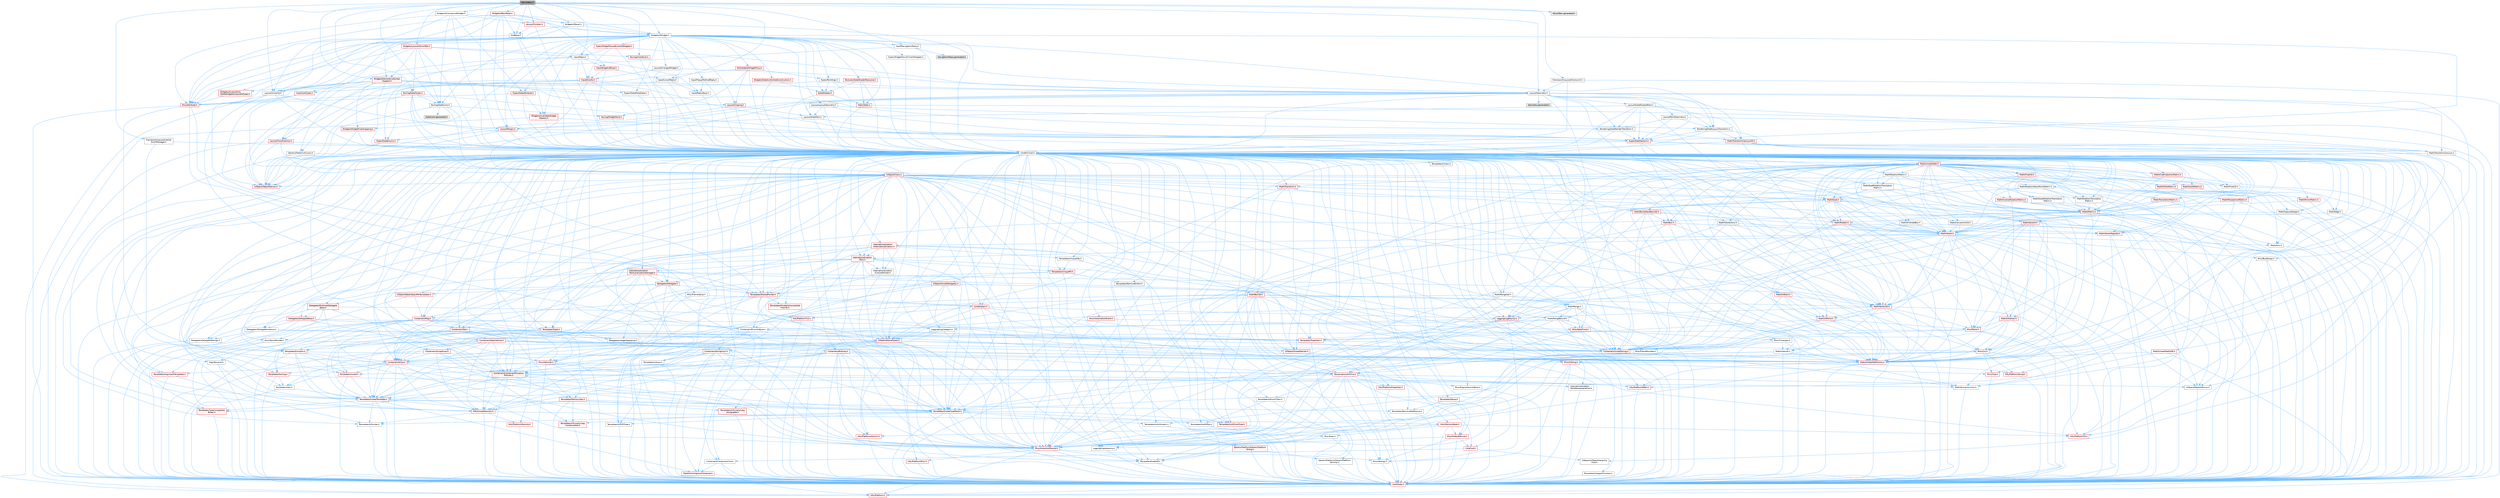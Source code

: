 digraph "SScrollBox.h"
{
 // INTERACTIVE_SVG=YES
 // LATEX_PDF_SIZE
  bgcolor="transparent";
  edge [fontname=Helvetica,fontsize=10,labelfontname=Helvetica,labelfontsize=10];
  node [fontname=Helvetica,fontsize=10,shape=box,height=0.2,width=0.4];
  Node1 [id="Node000001",label="SScrollBox.h",height=0.2,width=0.4,color="gray40", fillcolor="grey60", style="filled", fontcolor="black",tooltip=" "];
  Node1 -> Node2 [id="edge1_Node000001_Node000002",color="steelblue1",style="solid",tooltip=" "];
  Node2 [id="Node000002",label="CoreMinimal.h",height=0.2,width=0.4,color="grey40", fillcolor="white", style="filled",URL="$d7/d67/CoreMinimal_8h.html",tooltip=" "];
  Node2 -> Node3 [id="edge2_Node000002_Node000003",color="steelblue1",style="solid",tooltip=" "];
  Node3 [id="Node000003",label="CoreTypes.h",height=0.2,width=0.4,color="red", fillcolor="#FFF0F0", style="filled",URL="$dc/dec/CoreTypes_8h.html",tooltip=" "];
  Node3 -> Node4 [id="edge3_Node000003_Node000004",color="steelblue1",style="solid",tooltip=" "];
  Node4 [id="Node000004",label="HAL/Platform.h",height=0.2,width=0.4,color="red", fillcolor="#FFF0F0", style="filled",URL="$d9/dd0/Platform_8h.html",tooltip=" "];
  Node2 -> Node17 [id="edge4_Node000002_Node000017",color="steelblue1",style="solid",tooltip=" "];
  Node17 [id="Node000017",label="CoreFwd.h",height=0.2,width=0.4,color="red", fillcolor="#FFF0F0", style="filled",URL="$d1/d1e/CoreFwd_8h.html",tooltip=" "];
  Node17 -> Node3 [id="edge5_Node000017_Node000003",color="steelblue1",style="solid",tooltip=" "];
  Node17 -> Node18 [id="edge6_Node000017_Node000018",color="steelblue1",style="solid",tooltip=" "];
  Node18 [id="Node000018",label="Containers/ContainersFwd.h",height=0.2,width=0.4,color="grey40", fillcolor="white", style="filled",URL="$d4/d0a/ContainersFwd_8h.html",tooltip=" "];
  Node18 -> Node4 [id="edge7_Node000018_Node000004",color="steelblue1",style="solid",tooltip=" "];
  Node18 -> Node3 [id="edge8_Node000018_Node000003",color="steelblue1",style="solid",tooltip=" "];
  Node18 -> Node19 [id="edge9_Node000018_Node000019",color="steelblue1",style="solid",tooltip=" "];
  Node19 [id="Node000019",label="Traits/IsContiguousContainer.h",height=0.2,width=0.4,color="red", fillcolor="#FFF0F0", style="filled",URL="$d5/d3c/IsContiguousContainer_8h.html",tooltip=" "];
  Node19 -> Node3 [id="edge10_Node000019_Node000003",color="steelblue1",style="solid",tooltip=" "];
  Node17 -> Node23 [id="edge11_Node000017_Node000023",color="steelblue1",style="solid",tooltip=" "];
  Node23 [id="Node000023",label="UObject/UObjectHierarchy\lFwd.h",height=0.2,width=0.4,color="grey40", fillcolor="white", style="filled",URL="$d3/d13/UObjectHierarchyFwd_8h.html",tooltip=" "];
  Node2 -> Node23 [id="edge12_Node000002_Node000023",color="steelblue1",style="solid",tooltip=" "];
  Node2 -> Node18 [id="edge13_Node000002_Node000018",color="steelblue1",style="solid",tooltip=" "];
  Node2 -> Node24 [id="edge14_Node000002_Node000024",color="steelblue1",style="solid",tooltip=" "];
  Node24 [id="Node000024",label="Misc/VarArgs.h",height=0.2,width=0.4,color="grey40", fillcolor="white", style="filled",URL="$d5/d6f/VarArgs_8h.html",tooltip=" "];
  Node24 -> Node3 [id="edge15_Node000024_Node000003",color="steelblue1",style="solid",tooltip=" "];
  Node2 -> Node25 [id="edge16_Node000002_Node000025",color="steelblue1",style="solid",tooltip=" "];
  Node25 [id="Node000025",label="Logging/LogVerbosity.h",height=0.2,width=0.4,color="grey40", fillcolor="white", style="filled",URL="$d2/d8f/LogVerbosity_8h.html",tooltip=" "];
  Node25 -> Node3 [id="edge17_Node000025_Node000003",color="steelblue1",style="solid",tooltip=" "];
  Node2 -> Node26 [id="edge18_Node000002_Node000026",color="steelblue1",style="solid",tooltip=" "];
  Node26 [id="Node000026",label="Misc/OutputDevice.h",height=0.2,width=0.4,color="red", fillcolor="#FFF0F0", style="filled",URL="$d7/d32/OutputDevice_8h.html",tooltip=" "];
  Node26 -> Node17 [id="edge19_Node000026_Node000017",color="steelblue1",style="solid",tooltip=" "];
  Node26 -> Node3 [id="edge20_Node000026_Node000003",color="steelblue1",style="solid",tooltip=" "];
  Node26 -> Node25 [id="edge21_Node000026_Node000025",color="steelblue1",style="solid",tooltip=" "];
  Node26 -> Node24 [id="edge22_Node000026_Node000024",color="steelblue1",style="solid",tooltip=" "];
  Node2 -> Node32 [id="edge23_Node000002_Node000032",color="steelblue1",style="solid",tooltip=" "];
  Node32 [id="Node000032",label="HAL/PlatformCrt.h",height=0.2,width=0.4,color="red", fillcolor="#FFF0F0", style="filled",URL="$d8/d75/PlatformCrt_8h.html",tooltip=" "];
  Node2 -> Node42 [id="edge24_Node000002_Node000042",color="steelblue1",style="solid",tooltip=" "];
  Node42 [id="Node000042",label="HAL/PlatformMisc.h",height=0.2,width=0.4,color="red", fillcolor="#FFF0F0", style="filled",URL="$d0/df5/PlatformMisc_8h.html",tooltip=" "];
  Node42 -> Node3 [id="edge25_Node000042_Node000003",color="steelblue1",style="solid",tooltip=" "];
  Node2 -> Node61 [id="edge26_Node000002_Node000061",color="steelblue1",style="solid",tooltip=" "];
  Node61 [id="Node000061",label="Misc/AssertionMacros.h",height=0.2,width=0.4,color="red", fillcolor="#FFF0F0", style="filled",URL="$d0/dfa/AssertionMacros_8h.html",tooltip=" "];
  Node61 -> Node3 [id="edge27_Node000061_Node000003",color="steelblue1",style="solid",tooltip=" "];
  Node61 -> Node4 [id="edge28_Node000061_Node000004",color="steelblue1",style="solid",tooltip=" "];
  Node61 -> Node42 [id="edge29_Node000061_Node000042",color="steelblue1",style="solid",tooltip=" "];
  Node61 -> Node62 [id="edge30_Node000061_Node000062",color="steelblue1",style="solid",tooltip=" "];
  Node62 [id="Node000062",label="Templates/EnableIf.h",height=0.2,width=0.4,color="grey40", fillcolor="white", style="filled",URL="$d7/d60/EnableIf_8h.html",tooltip=" "];
  Node62 -> Node3 [id="edge31_Node000062_Node000003",color="steelblue1",style="solid",tooltip=" "];
  Node61 -> Node24 [id="edge32_Node000061_Node000024",color="steelblue1",style="solid",tooltip=" "];
  Node2 -> Node70 [id="edge33_Node000002_Node000070",color="steelblue1",style="solid",tooltip=" "];
  Node70 [id="Node000070",label="Templates/IsPointer.h",height=0.2,width=0.4,color="grey40", fillcolor="white", style="filled",URL="$d7/d05/IsPointer_8h.html",tooltip=" "];
  Node70 -> Node3 [id="edge34_Node000070_Node000003",color="steelblue1",style="solid",tooltip=" "];
  Node2 -> Node71 [id="edge35_Node000002_Node000071",color="steelblue1",style="solid",tooltip=" "];
  Node71 [id="Node000071",label="HAL/PlatformMemory.h",height=0.2,width=0.4,color="red", fillcolor="#FFF0F0", style="filled",URL="$de/d68/PlatformMemory_8h.html",tooltip=" "];
  Node71 -> Node3 [id="edge36_Node000071_Node000003",color="steelblue1",style="solid",tooltip=" "];
  Node2 -> Node54 [id="edge37_Node000002_Node000054",color="steelblue1",style="solid",tooltip=" "];
  Node54 [id="Node000054",label="HAL/PlatformAtomics.h",height=0.2,width=0.4,color="red", fillcolor="#FFF0F0", style="filled",URL="$d3/d36/PlatformAtomics_8h.html",tooltip=" "];
  Node54 -> Node3 [id="edge38_Node000054_Node000003",color="steelblue1",style="solid",tooltip=" "];
  Node2 -> Node76 [id="edge39_Node000002_Node000076",color="steelblue1",style="solid",tooltip=" "];
  Node76 [id="Node000076",label="Misc/Exec.h",height=0.2,width=0.4,color="grey40", fillcolor="white", style="filled",URL="$de/ddb/Exec_8h.html",tooltip=" "];
  Node76 -> Node3 [id="edge40_Node000076_Node000003",color="steelblue1",style="solid",tooltip=" "];
  Node76 -> Node61 [id="edge41_Node000076_Node000061",color="steelblue1",style="solid",tooltip=" "];
  Node2 -> Node77 [id="edge42_Node000002_Node000077",color="steelblue1",style="solid",tooltip=" "];
  Node77 [id="Node000077",label="HAL/MemoryBase.h",height=0.2,width=0.4,color="red", fillcolor="#FFF0F0", style="filled",URL="$d6/d9f/MemoryBase_8h.html",tooltip=" "];
  Node77 -> Node3 [id="edge43_Node000077_Node000003",color="steelblue1",style="solid",tooltip=" "];
  Node77 -> Node54 [id="edge44_Node000077_Node000054",color="steelblue1",style="solid",tooltip=" "];
  Node77 -> Node32 [id="edge45_Node000077_Node000032",color="steelblue1",style="solid",tooltip=" "];
  Node77 -> Node76 [id="edge46_Node000077_Node000076",color="steelblue1",style="solid",tooltip=" "];
  Node77 -> Node26 [id="edge47_Node000077_Node000026",color="steelblue1",style="solid",tooltip=" "];
  Node2 -> Node87 [id="edge48_Node000002_Node000087",color="steelblue1",style="solid",tooltip=" "];
  Node87 [id="Node000087",label="HAL/UnrealMemory.h",height=0.2,width=0.4,color="red", fillcolor="#FFF0F0", style="filled",URL="$d9/d96/UnrealMemory_8h.html",tooltip=" "];
  Node87 -> Node3 [id="edge49_Node000087_Node000003",color="steelblue1",style="solid",tooltip=" "];
  Node87 -> Node77 [id="edge50_Node000087_Node000077",color="steelblue1",style="solid",tooltip=" "];
  Node87 -> Node71 [id="edge51_Node000087_Node000071",color="steelblue1",style="solid",tooltip=" "];
  Node87 -> Node70 [id="edge52_Node000087_Node000070",color="steelblue1",style="solid",tooltip=" "];
  Node2 -> Node89 [id="edge53_Node000002_Node000089",color="steelblue1",style="solid",tooltip=" "];
  Node89 [id="Node000089",label="Templates/IsArithmetic.h",height=0.2,width=0.4,color="grey40", fillcolor="white", style="filled",URL="$d2/d5d/IsArithmetic_8h.html",tooltip=" "];
  Node89 -> Node3 [id="edge54_Node000089_Node000003",color="steelblue1",style="solid",tooltip=" "];
  Node2 -> Node83 [id="edge55_Node000002_Node000083",color="steelblue1",style="solid",tooltip=" "];
  Node83 [id="Node000083",label="Templates/AndOrNot.h",height=0.2,width=0.4,color="grey40", fillcolor="white", style="filled",URL="$db/d0a/AndOrNot_8h.html",tooltip=" "];
  Node83 -> Node3 [id="edge56_Node000083_Node000003",color="steelblue1",style="solid",tooltip=" "];
  Node2 -> Node90 [id="edge57_Node000002_Node000090",color="steelblue1",style="solid",tooltip=" "];
  Node90 [id="Node000090",label="Templates/IsPODType.h",height=0.2,width=0.4,color="grey40", fillcolor="white", style="filled",URL="$d7/db1/IsPODType_8h.html",tooltip=" "];
  Node90 -> Node3 [id="edge58_Node000090_Node000003",color="steelblue1",style="solid",tooltip=" "];
  Node2 -> Node91 [id="edge59_Node000002_Node000091",color="steelblue1",style="solid",tooltip=" "];
  Node91 [id="Node000091",label="Templates/IsUECoreType.h",height=0.2,width=0.4,color="red", fillcolor="#FFF0F0", style="filled",URL="$d1/db8/IsUECoreType_8h.html",tooltip=" "];
  Node91 -> Node3 [id="edge60_Node000091_Node000003",color="steelblue1",style="solid",tooltip=" "];
  Node2 -> Node84 [id="edge61_Node000002_Node000084",color="steelblue1",style="solid",tooltip=" "];
  Node84 [id="Node000084",label="Templates/IsTriviallyCopy\lConstructible.h",height=0.2,width=0.4,color="red", fillcolor="#FFF0F0", style="filled",URL="$d3/d78/IsTriviallyCopyConstructible_8h.html",tooltip=" "];
  Node84 -> Node3 [id="edge62_Node000084_Node000003",color="steelblue1",style="solid",tooltip=" "];
  Node2 -> Node92 [id="edge63_Node000002_Node000092",color="steelblue1",style="solid",tooltip=" "];
  Node92 [id="Node000092",label="Templates/UnrealTypeTraits.h",height=0.2,width=0.4,color="red", fillcolor="#FFF0F0", style="filled",URL="$d2/d2d/UnrealTypeTraits_8h.html",tooltip=" "];
  Node92 -> Node3 [id="edge64_Node000092_Node000003",color="steelblue1",style="solid",tooltip=" "];
  Node92 -> Node70 [id="edge65_Node000092_Node000070",color="steelblue1",style="solid",tooltip=" "];
  Node92 -> Node61 [id="edge66_Node000092_Node000061",color="steelblue1",style="solid",tooltip=" "];
  Node92 -> Node83 [id="edge67_Node000092_Node000083",color="steelblue1",style="solid",tooltip=" "];
  Node92 -> Node62 [id="edge68_Node000092_Node000062",color="steelblue1",style="solid",tooltip=" "];
  Node92 -> Node89 [id="edge69_Node000092_Node000089",color="steelblue1",style="solid",tooltip=" "];
  Node92 -> Node90 [id="edge70_Node000092_Node000090",color="steelblue1",style="solid",tooltip=" "];
  Node92 -> Node91 [id="edge71_Node000092_Node000091",color="steelblue1",style="solid",tooltip=" "];
  Node92 -> Node84 [id="edge72_Node000092_Node000084",color="steelblue1",style="solid",tooltip=" "];
  Node2 -> Node62 [id="edge73_Node000002_Node000062",color="steelblue1",style="solid",tooltip=" "];
  Node2 -> Node94 [id="edge74_Node000002_Node000094",color="steelblue1",style="solid",tooltip=" "];
  Node94 [id="Node000094",label="Templates/RemoveReference.h",height=0.2,width=0.4,color="grey40", fillcolor="white", style="filled",URL="$da/dbe/RemoveReference_8h.html",tooltip=" "];
  Node94 -> Node3 [id="edge75_Node000094_Node000003",color="steelblue1",style="solid",tooltip=" "];
  Node2 -> Node95 [id="edge76_Node000002_Node000095",color="steelblue1",style="solid",tooltip=" "];
  Node95 [id="Node000095",label="Templates/IntegralConstant.h",height=0.2,width=0.4,color="grey40", fillcolor="white", style="filled",URL="$db/d1b/IntegralConstant_8h.html",tooltip=" "];
  Node95 -> Node3 [id="edge77_Node000095_Node000003",color="steelblue1",style="solid",tooltip=" "];
  Node2 -> Node96 [id="edge78_Node000002_Node000096",color="steelblue1",style="solid",tooltip=" "];
  Node96 [id="Node000096",label="Templates/IsClass.h",height=0.2,width=0.4,color="grey40", fillcolor="white", style="filled",URL="$db/dcb/IsClass_8h.html",tooltip=" "];
  Node96 -> Node3 [id="edge79_Node000096_Node000003",color="steelblue1",style="solid",tooltip=" "];
  Node2 -> Node97 [id="edge80_Node000002_Node000097",color="steelblue1",style="solid",tooltip=" "];
  Node97 [id="Node000097",label="Templates/TypeCompatible\lBytes.h",height=0.2,width=0.4,color="red", fillcolor="#FFF0F0", style="filled",URL="$df/d0a/TypeCompatibleBytes_8h.html",tooltip=" "];
  Node97 -> Node3 [id="edge81_Node000097_Node000003",color="steelblue1",style="solid",tooltip=" "];
  Node2 -> Node19 [id="edge82_Node000002_Node000019",color="steelblue1",style="solid",tooltip=" "];
  Node2 -> Node98 [id="edge83_Node000002_Node000098",color="steelblue1",style="solid",tooltip=" "];
  Node98 [id="Node000098",label="Templates/UnrealTemplate.h",height=0.2,width=0.4,color="red", fillcolor="#FFF0F0", style="filled",URL="$d4/d24/UnrealTemplate_8h.html",tooltip=" "];
  Node98 -> Node3 [id="edge84_Node000098_Node000003",color="steelblue1",style="solid",tooltip=" "];
  Node98 -> Node70 [id="edge85_Node000098_Node000070",color="steelblue1",style="solid",tooltip=" "];
  Node98 -> Node87 [id="edge86_Node000098_Node000087",color="steelblue1",style="solid",tooltip=" "];
  Node98 -> Node92 [id="edge87_Node000098_Node000092",color="steelblue1",style="solid",tooltip=" "];
  Node98 -> Node94 [id="edge88_Node000098_Node000094",color="steelblue1",style="solid",tooltip=" "];
  Node98 -> Node97 [id="edge89_Node000098_Node000097",color="steelblue1",style="solid",tooltip=" "];
  Node98 -> Node19 [id="edge90_Node000098_Node000019",color="steelblue1",style="solid",tooltip=" "];
  Node2 -> Node47 [id="edge91_Node000002_Node000047",color="steelblue1",style="solid",tooltip=" "];
  Node47 [id="Node000047",label="Math/NumericLimits.h",height=0.2,width=0.4,color="grey40", fillcolor="white", style="filled",URL="$df/d1b/NumericLimits_8h.html",tooltip=" "];
  Node47 -> Node3 [id="edge92_Node000047_Node000003",color="steelblue1",style="solid",tooltip=" "];
  Node2 -> Node102 [id="edge93_Node000002_Node000102",color="steelblue1",style="solid",tooltip=" "];
  Node102 [id="Node000102",label="HAL/PlatformMath.h",height=0.2,width=0.4,color="red", fillcolor="#FFF0F0", style="filled",URL="$dc/d53/PlatformMath_8h.html",tooltip=" "];
  Node102 -> Node3 [id="edge94_Node000102_Node000003",color="steelblue1",style="solid",tooltip=" "];
  Node2 -> Node85 [id="edge95_Node000002_Node000085",color="steelblue1",style="solid",tooltip=" "];
  Node85 [id="Node000085",label="Templates/IsTriviallyCopy\lAssignable.h",height=0.2,width=0.4,color="red", fillcolor="#FFF0F0", style="filled",URL="$d2/df2/IsTriviallyCopyAssignable_8h.html",tooltip=" "];
  Node85 -> Node3 [id="edge96_Node000085_Node000003",color="steelblue1",style="solid",tooltip=" "];
  Node2 -> Node110 [id="edge97_Node000002_Node000110",color="steelblue1",style="solid",tooltip=" "];
  Node110 [id="Node000110",label="Templates/MemoryOps.h",height=0.2,width=0.4,color="red", fillcolor="#FFF0F0", style="filled",URL="$db/dea/MemoryOps_8h.html",tooltip=" "];
  Node110 -> Node3 [id="edge98_Node000110_Node000003",color="steelblue1",style="solid",tooltip=" "];
  Node110 -> Node87 [id="edge99_Node000110_Node000087",color="steelblue1",style="solid",tooltip=" "];
  Node110 -> Node85 [id="edge100_Node000110_Node000085",color="steelblue1",style="solid",tooltip=" "];
  Node110 -> Node84 [id="edge101_Node000110_Node000084",color="steelblue1",style="solid",tooltip=" "];
  Node110 -> Node92 [id="edge102_Node000110_Node000092",color="steelblue1",style="solid",tooltip=" "];
  Node2 -> Node111 [id="edge103_Node000002_Node000111",color="steelblue1",style="solid",tooltip=" "];
  Node111 [id="Node000111",label="Containers/ContainerAllocation\lPolicies.h",height=0.2,width=0.4,color="red", fillcolor="#FFF0F0", style="filled",URL="$d7/dff/ContainerAllocationPolicies_8h.html",tooltip=" "];
  Node111 -> Node3 [id="edge104_Node000111_Node000003",color="steelblue1",style="solid",tooltip=" "];
  Node111 -> Node111 [id="edge105_Node000111_Node000111",color="steelblue1",style="solid",tooltip=" "];
  Node111 -> Node102 [id="edge106_Node000111_Node000102",color="steelblue1",style="solid",tooltip=" "];
  Node111 -> Node87 [id="edge107_Node000111_Node000087",color="steelblue1",style="solid",tooltip=" "];
  Node111 -> Node47 [id="edge108_Node000111_Node000047",color="steelblue1",style="solid",tooltip=" "];
  Node111 -> Node61 [id="edge109_Node000111_Node000061",color="steelblue1",style="solid",tooltip=" "];
  Node111 -> Node110 [id="edge110_Node000111_Node000110",color="steelblue1",style="solid",tooltip=" "];
  Node111 -> Node97 [id="edge111_Node000111_Node000097",color="steelblue1",style="solid",tooltip=" "];
  Node2 -> Node114 [id="edge112_Node000002_Node000114",color="steelblue1",style="solid",tooltip=" "];
  Node114 [id="Node000114",label="Templates/IsEnumClass.h",height=0.2,width=0.4,color="grey40", fillcolor="white", style="filled",URL="$d7/d15/IsEnumClass_8h.html",tooltip=" "];
  Node114 -> Node3 [id="edge113_Node000114_Node000003",color="steelblue1",style="solid",tooltip=" "];
  Node114 -> Node83 [id="edge114_Node000114_Node000083",color="steelblue1",style="solid",tooltip=" "];
  Node2 -> Node115 [id="edge115_Node000002_Node000115",color="steelblue1",style="solid",tooltip=" "];
  Node115 [id="Node000115",label="HAL/PlatformProperties.h",height=0.2,width=0.4,color="red", fillcolor="#FFF0F0", style="filled",URL="$d9/db0/PlatformProperties_8h.html",tooltip=" "];
  Node115 -> Node3 [id="edge116_Node000115_Node000003",color="steelblue1",style="solid",tooltip=" "];
  Node2 -> Node118 [id="edge117_Node000002_Node000118",color="steelblue1",style="solid",tooltip=" "];
  Node118 [id="Node000118",label="Misc/EngineVersionBase.h",height=0.2,width=0.4,color="grey40", fillcolor="white", style="filled",URL="$d5/d2b/EngineVersionBase_8h.html",tooltip=" "];
  Node118 -> Node3 [id="edge118_Node000118_Node000003",color="steelblue1",style="solid",tooltip=" "];
  Node2 -> Node119 [id="edge119_Node000002_Node000119",color="steelblue1",style="solid",tooltip=" "];
  Node119 [id="Node000119",label="Internationalization\l/TextNamespaceFwd.h",height=0.2,width=0.4,color="grey40", fillcolor="white", style="filled",URL="$d8/d97/TextNamespaceFwd_8h.html",tooltip=" "];
  Node119 -> Node3 [id="edge120_Node000119_Node000003",color="steelblue1",style="solid",tooltip=" "];
  Node2 -> Node120 [id="edge121_Node000002_Node000120",color="steelblue1",style="solid",tooltip=" "];
  Node120 [id="Node000120",label="Serialization/Archive.h",height=0.2,width=0.4,color="red", fillcolor="#FFF0F0", style="filled",URL="$d7/d3b/Archive_8h.html",tooltip=" "];
  Node120 -> Node17 [id="edge122_Node000120_Node000017",color="steelblue1",style="solid",tooltip=" "];
  Node120 -> Node3 [id="edge123_Node000120_Node000003",color="steelblue1",style="solid",tooltip=" "];
  Node120 -> Node115 [id="edge124_Node000120_Node000115",color="steelblue1",style="solid",tooltip=" "];
  Node120 -> Node119 [id="edge125_Node000120_Node000119",color="steelblue1",style="solid",tooltip=" "];
  Node120 -> Node61 [id="edge126_Node000120_Node000061",color="steelblue1",style="solid",tooltip=" "];
  Node120 -> Node118 [id="edge127_Node000120_Node000118",color="steelblue1",style="solid",tooltip=" "];
  Node120 -> Node24 [id="edge128_Node000120_Node000024",color="steelblue1",style="solid",tooltip=" "];
  Node120 -> Node62 [id="edge129_Node000120_Node000062",color="steelblue1",style="solid",tooltip=" "];
  Node120 -> Node114 [id="edge130_Node000120_Node000114",color="steelblue1",style="solid",tooltip=" "];
  Node120 -> Node98 [id="edge131_Node000120_Node000098",color="steelblue1",style="solid",tooltip=" "];
  Node120 -> Node123 [id="edge132_Node000120_Node000123",color="steelblue1",style="solid",tooltip=" "];
  Node123 [id="Node000123",label="UObject/ObjectVersion.h",height=0.2,width=0.4,color="grey40", fillcolor="white", style="filled",URL="$da/d63/ObjectVersion_8h.html",tooltip=" "];
  Node123 -> Node3 [id="edge133_Node000123_Node000003",color="steelblue1",style="solid",tooltip=" "];
  Node2 -> Node124 [id="edge134_Node000002_Node000124",color="steelblue1",style="solid",tooltip=" "];
  Node124 [id="Node000124",label="Templates/Less.h",height=0.2,width=0.4,color="grey40", fillcolor="white", style="filled",URL="$de/dc8/Less_8h.html",tooltip=" "];
  Node124 -> Node3 [id="edge135_Node000124_Node000003",color="steelblue1",style="solid",tooltip=" "];
  Node124 -> Node98 [id="edge136_Node000124_Node000098",color="steelblue1",style="solid",tooltip=" "];
  Node2 -> Node125 [id="edge137_Node000002_Node000125",color="steelblue1",style="solid",tooltip=" "];
  Node125 [id="Node000125",label="Templates/Sorting.h",height=0.2,width=0.4,color="red", fillcolor="#FFF0F0", style="filled",URL="$d3/d9e/Sorting_8h.html",tooltip=" "];
  Node125 -> Node3 [id="edge138_Node000125_Node000003",color="steelblue1",style="solid",tooltip=" "];
  Node125 -> Node102 [id="edge139_Node000125_Node000102",color="steelblue1",style="solid",tooltip=" "];
  Node125 -> Node124 [id="edge140_Node000125_Node000124",color="steelblue1",style="solid",tooltip=" "];
  Node2 -> Node136 [id="edge141_Node000002_Node000136",color="steelblue1",style="solid",tooltip=" "];
  Node136 [id="Node000136",label="Misc/Char.h",height=0.2,width=0.4,color="red", fillcolor="#FFF0F0", style="filled",URL="$d0/d58/Char_8h.html",tooltip=" "];
  Node136 -> Node3 [id="edge142_Node000136_Node000003",color="steelblue1",style="solid",tooltip=" "];
  Node2 -> Node139 [id="edge143_Node000002_Node000139",color="steelblue1",style="solid",tooltip=" "];
  Node139 [id="Node000139",label="GenericPlatform/GenericPlatform\lStricmp.h",height=0.2,width=0.4,color="grey40", fillcolor="white", style="filled",URL="$d2/d86/GenericPlatformStricmp_8h.html",tooltip=" "];
  Node139 -> Node3 [id="edge144_Node000139_Node000003",color="steelblue1",style="solid",tooltip=" "];
  Node2 -> Node140 [id="edge145_Node000002_Node000140",color="steelblue1",style="solid",tooltip=" "];
  Node140 [id="Node000140",label="GenericPlatform/GenericPlatform\lString.h",height=0.2,width=0.4,color="red", fillcolor="#FFF0F0", style="filled",URL="$dd/d20/GenericPlatformString_8h.html",tooltip=" "];
  Node140 -> Node3 [id="edge146_Node000140_Node000003",color="steelblue1",style="solid",tooltip=" "];
  Node140 -> Node139 [id="edge147_Node000140_Node000139",color="steelblue1",style="solid",tooltip=" "];
  Node140 -> Node62 [id="edge148_Node000140_Node000062",color="steelblue1",style="solid",tooltip=" "];
  Node2 -> Node73 [id="edge149_Node000002_Node000073",color="steelblue1",style="solid",tooltip=" "];
  Node73 [id="Node000073",label="HAL/PlatformString.h",height=0.2,width=0.4,color="red", fillcolor="#FFF0F0", style="filled",URL="$db/db5/PlatformString_8h.html",tooltip=" "];
  Node73 -> Node3 [id="edge150_Node000073_Node000003",color="steelblue1",style="solid",tooltip=" "];
  Node2 -> Node143 [id="edge151_Node000002_Node000143",color="steelblue1",style="solid",tooltip=" "];
  Node143 [id="Node000143",label="Misc/CString.h",height=0.2,width=0.4,color="red", fillcolor="#FFF0F0", style="filled",URL="$d2/d49/CString_8h.html",tooltip=" "];
  Node143 -> Node3 [id="edge152_Node000143_Node000003",color="steelblue1",style="solid",tooltip=" "];
  Node143 -> Node32 [id="edge153_Node000143_Node000032",color="steelblue1",style="solid",tooltip=" "];
  Node143 -> Node73 [id="edge154_Node000143_Node000073",color="steelblue1",style="solid",tooltip=" "];
  Node143 -> Node61 [id="edge155_Node000143_Node000061",color="steelblue1",style="solid",tooltip=" "];
  Node143 -> Node136 [id="edge156_Node000143_Node000136",color="steelblue1",style="solid",tooltip=" "];
  Node143 -> Node24 [id="edge157_Node000143_Node000024",color="steelblue1",style="solid",tooltip=" "];
  Node2 -> Node144 [id="edge158_Node000002_Node000144",color="steelblue1",style="solid",tooltip=" "];
  Node144 [id="Node000144",label="Misc/Crc.h",height=0.2,width=0.4,color="red", fillcolor="#FFF0F0", style="filled",URL="$d4/dd2/Crc_8h.html",tooltip=" "];
  Node144 -> Node3 [id="edge159_Node000144_Node000003",color="steelblue1",style="solid",tooltip=" "];
  Node144 -> Node73 [id="edge160_Node000144_Node000073",color="steelblue1",style="solid",tooltip=" "];
  Node144 -> Node61 [id="edge161_Node000144_Node000061",color="steelblue1",style="solid",tooltip=" "];
  Node144 -> Node143 [id="edge162_Node000144_Node000143",color="steelblue1",style="solid",tooltip=" "];
  Node144 -> Node136 [id="edge163_Node000144_Node000136",color="steelblue1",style="solid",tooltip=" "];
  Node144 -> Node92 [id="edge164_Node000144_Node000092",color="steelblue1",style="solid",tooltip=" "];
  Node2 -> Node135 [id="edge165_Node000002_Node000135",color="steelblue1",style="solid",tooltip=" "];
  Node135 [id="Node000135",label="Math/UnrealMathUtility.h",height=0.2,width=0.4,color="red", fillcolor="#FFF0F0", style="filled",URL="$db/db8/UnrealMathUtility_8h.html",tooltip=" "];
  Node135 -> Node3 [id="edge166_Node000135_Node000003",color="steelblue1",style="solid",tooltip=" "];
  Node135 -> Node61 [id="edge167_Node000135_Node000061",color="steelblue1",style="solid",tooltip=" "];
  Node135 -> Node102 [id="edge168_Node000135_Node000102",color="steelblue1",style="solid",tooltip=" "];
  Node2 -> Node145 [id="edge169_Node000002_Node000145",color="steelblue1",style="solid",tooltip=" "];
  Node145 [id="Node000145",label="Containers/UnrealString.h",height=0.2,width=0.4,color="red", fillcolor="#FFF0F0", style="filled",URL="$d5/dba/UnrealString_8h.html",tooltip=" "];
  Node2 -> Node149 [id="edge170_Node000002_Node000149",color="steelblue1",style="solid",tooltip=" "];
  Node149 [id="Node000149",label="Containers/Array.h",height=0.2,width=0.4,color="red", fillcolor="#FFF0F0", style="filled",URL="$df/dd0/Array_8h.html",tooltip=" "];
  Node149 -> Node3 [id="edge171_Node000149_Node000003",color="steelblue1",style="solid",tooltip=" "];
  Node149 -> Node61 [id="edge172_Node000149_Node000061",color="steelblue1",style="solid",tooltip=" "];
  Node149 -> Node87 [id="edge173_Node000149_Node000087",color="steelblue1",style="solid",tooltip=" "];
  Node149 -> Node92 [id="edge174_Node000149_Node000092",color="steelblue1",style="solid",tooltip=" "];
  Node149 -> Node98 [id="edge175_Node000149_Node000098",color="steelblue1",style="solid",tooltip=" "];
  Node149 -> Node111 [id="edge176_Node000149_Node000111",color="steelblue1",style="solid",tooltip=" "];
  Node149 -> Node120 [id="edge177_Node000149_Node000120",color="steelblue1",style="solid",tooltip=" "];
  Node149 -> Node128 [id="edge178_Node000149_Node000128",color="steelblue1",style="solid",tooltip=" "];
  Node128 [id="Node000128",label="Templates/Invoke.h",height=0.2,width=0.4,color="red", fillcolor="#FFF0F0", style="filled",URL="$d7/deb/Invoke_8h.html",tooltip=" "];
  Node128 -> Node3 [id="edge179_Node000128_Node000003",color="steelblue1",style="solid",tooltip=" "];
  Node128 -> Node98 [id="edge180_Node000128_Node000098",color="steelblue1",style="solid",tooltip=" "];
  Node149 -> Node124 [id="edge181_Node000149_Node000124",color="steelblue1",style="solid",tooltip=" "];
  Node149 -> Node125 [id="edge182_Node000149_Node000125",color="steelblue1",style="solid",tooltip=" "];
  Node149 -> Node172 [id="edge183_Node000149_Node000172",color="steelblue1",style="solid",tooltip=" "];
  Node172 [id="Node000172",label="Templates/AlignmentTemplates.h",height=0.2,width=0.4,color="red", fillcolor="#FFF0F0", style="filled",URL="$dd/d32/AlignmentTemplates_8h.html",tooltip=" "];
  Node172 -> Node3 [id="edge184_Node000172_Node000003",color="steelblue1",style="solid",tooltip=" "];
  Node172 -> Node70 [id="edge185_Node000172_Node000070",color="steelblue1",style="solid",tooltip=" "];
  Node2 -> Node173 [id="edge186_Node000002_Node000173",color="steelblue1",style="solid",tooltip=" "];
  Node173 [id="Node000173",label="Misc/FrameNumber.h",height=0.2,width=0.4,color="grey40", fillcolor="white", style="filled",URL="$dd/dbd/FrameNumber_8h.html",tooltip=" "];
  Node173 -> Node3 [id="edge187_Node000173_Node000003",color="steelblue1",style="solid",tooltip=" "];
  Node173 -> Node47 [id="edge188_Node000173_Node000047",color="steelblue1",style="solid",tooltip=" "];
  Node173 -> Node135 [id="edge189_Node000173_Node000135",color="steelblue1",style="solid",tooltip=" "];
  Node173 -> Node62 [id="edge190_Node000173_Node000062",color="steelblue1",style="solid",tooltip=" "];
  Node173 -> Node92 [id="edge191_Node000173_Node000092",color="steelblue1",style="solid",tooltip=" "];
  Node2 -> Node174 [id="edge192_Node000002_Node000174",color="steelblue1",style="solid",tooltip=" "];
  Node174 [id="Node000174",label="Misc/Timespan.h",height=0.2,width=0.4,color="grey40", fillcolor="white", style="filled",URL="$da/dd9/Timespan_8h.html",tooltip=" "];
  Node174 -> Node3 [id="edge193_Node000174_Node000003",color="steelblue1",style="solid",tooltip=" "];
  Node174 -> Node175 [id="edge194_Node000174_Node000175",color="steelblue1",style="solid",tooltip=" "];
  Node175 [id="Node000175",label="Math/Interval.h",height=0.2,width=0.4,color="grey40", fillcolor="white", style="filled",URL="$d1/d55/Interval_8h.html",tooltip=" "];
  Node175 -> Node3 [id="edge195_Node000175_Node000003",color="steelblue1",style="solid",tooltip=" "];
  Node175 -> Node89 [id="edge196_Node000175_Node000089",color="steelblue1",style="solid",tooltip=" "];
  Node175 -> Node92 [id="edge197_Node000175_Node000092",color="steelblue1",style="solid",tooltip=" "];
  Node175 -> Node47 [id="edge198_Node000175_Node000047",color="steelblue1",style="solid",tooltip=" "];
  Node175 -> Node135 [id="edge199_Node000175_Node000135",color="steelblue1",style="solid",tooltip=" "];
  Node174 -> Node135 [id="edge200_Node000174_Node000135",color="steelblue1",style="solid",tooltip=" "];
  Node174 -> Node61 [id="edge201_Node000174_Node000061",color="steelblue1",style="solid",tooltip=" "];
  Node2 -> Node176 [id="edge202_Node000002_Node000176",color="steelblue1",style="solid",tooltip=" "];
  Node176 [id="Node000176",label="Containers/StringConv.h",height=0.2,width=0.4,color="red", fillcolor="#FFF0F0", style="filled",URL="$d3/ddf/StringConv_8h.html",tooltip=" "];
  Node176 -> Node3 [id="edge203_Node000176_Node000003",color="steelblue1",style="solid",tooltip=" "];
  Node176 -> Node61 [id="edge204_Node000176_Node000061",color="steelblue1",style="solid",tooltip=" "];
  Node176 -> Node111 [id="edge205_Node000176_Node000111",color="steelblue1",style="solid",tooltip=" "];
  Node176 -> Node149 [id="edge206_Node000176_Node000149",color="steelblue1",style="solid",tooltip=" "];
  Node176 -> Node143 [id="edge207_Node000176_Node000143",color="steelblue1",style="solid",tooltip=" "];
  Node176 -> Node177 [id="edge208_Node000176_Node000177",color="steelblue1",style="solid",tooltip=" "];
  Node177 [id="Node000177",label="Templates/IsArray.h",height=0.2,width=0.4,color="grey40", fillcolor="white", style="filled",URL="$d8/d8d/IsArray_8h.html",tooltip=" "];
  Node177 -> Node3 [id="edge209_Node000177_Node000003",color="steelblue1",style="solid",tooltip=" "];
  Node176 -> Node98 [id="edge210_Node000176_Node000098",color="steelblue1",style="solid",tooltip=" "];
  Node176 -> Node92 [id="edge211_Node000176_Node000092",color="steelblue1",style="solid",tooltip=" "];
  Node176 -> Node19 [id="edge212_Node000176_Node000019",color="steelblue1",style="solid",tooltip=" "];
  Node2 -> Node178 [id="edge213_Node000002_Node000178",color="steelblue1",style="solid",tooltip=" "];
  Node178 [id="Node000178",label="UObject/UnrealNames.h",height=0.2,width=0.4,color="red", fillcolor="#FFF0F0", style="filled",URL="$d8/db1/UnrealNames_8h.html",tooltip=" "];
  Node178 -> Node3 [id="edge214_Node000178_Node000003",color="steelblue1",style="solid",tooltip=" "];
  Node2 -> Node180 [id="edge215_Node000002_Node000180",color="steelblue1",style="solid",tooltip=" "];
  Node180 [id="Node000180",label="UObject/NameTypes.h",height=0.2,width=0.4,color="red", fillcolor="#FFF0F0", style="filled",URL="$d6/d35/NameTypes_8h.html",tooltip=" "];
  Node180 -> Node3 [id="edge216_Node000180_Node000003",color="steelblue1",style="solid",tooltip=" "];
  Node180 -> Node61 [id="edge217_Node000180_Node000061",color="steelblue1",style="solid",tooltip=" "];
  Node180 -> Node87 [id="edge218_Node000180_Node000087",color="steelblue1",style="solid",tooltip=" "];
  Node180 -> Node92 [id="edge219_Node000180_Node000092",color="steelblue1",style="solid",tooltip=" "];
  Node180 -> Node98 [id="edge220_Node000180_Node000098",color="steelblue1",style="solid",tooltip=" "];
  Node180 -> Node145 [id="edge221_Node000180_Node000145",color="steelblue1",style="solid",tooltip=" "];
  Node180 -> Node176 [id="edge222_Node000180_Node000176",color="steelblue1",style="solid",tooltip=" "];
  Node180 -> Node178 [id="edge223_Node000180_Node000178",color="steelblue1",style="solid",tooltip=" "];
  Node2 -> Node188 [id="edge224_Node000002_Node000188",color="steelblue1",style="solid",tooltip=" "];
  Node188 [id="Node000188",label="Misc/Parse.h",height=0.2,width=0.4,color="red", fillcolor="#FFF0F0", style="filled",URL="$dc/d71/Parse_8h.html",tooltip=" "];
  Node188 -> Node145 [id="edge225_Node000188_Node000145",color="steelblue1",style="solid",tooltip=" "];
  Node188 -> Node3 [id="edge226_Node000188_Node000003",color="steelblue1",style="solid",tooltip=" "];
  Node188 -> Node32 [id="edge227_Node000188_Node000032",color="steelblue1",style="solid",tooltip=" "];
  Node188 -> Node189 [id="edge228_Node000188_Node000189",color="steelblue1",style="solid",tooltip=" "];
  Node189 [id="Node000189",label="Templates/Function.h",height=0.2,width=0.4,color="red", fillcolor="#FFF0F0", style="filled",URL="$df/df5/Function_8h.html",tooltip=" "];
  Node189 -> Node3 [id="edge229_Node000189_Node000003",color="steelblue1",style="solid",tooltip=" "];
  Node189 -> Node61 [id="edge230_Node000189_Node000061",color="steelblue1",style="solid",tooltip=" "];
  Node189 -> Node87 [id="edge231_Node000189_Node000087",color="steelblue1",style="solid",tooltip=" "];
  Node189 -> Node92 [id="edge232_Node000189_Node000092",color="steelblue1",style="solid",tooltip=" "];
  Node189 -> Node128 [id="edge233_Node000189_Node000128",color="steelblue1",style="solid",tooltip=" "];
  Node189 -> Node98 [id="edge234_Node000189_Node000098",color="steelblue1",style="solid",tooltip=" "];
  Node189 -> Node135 [id="edge235_Node000189_Node000135",color="steelblue1",style="solid",tooltip=" "];
  Node2 -> Node172 [id="edge236_Node000002_Node000172",color="steelblue1",style="solid",tooltip=" "];
  Node2 -> Node191 [id="edge237_Node000002_Node000191",color="steelblue1",style="solid",tooltip=" "];
  Node191 [id="Node000191",label="Misc/StructBuilder.h",height=0.2,width=0.4,color="grey40", fillcolor="white", style="filled",URL="$d9/db3/StructBuilder_8h.html",tooltip=" "];
  Node191 -> Node3 [id="edge238_Node000191_Node000003",color="steelblue1",style="solid",tooltip=" "];
  Node191 -> Node135 [id="edge239_Node000191_Node000135",color="steelblue1",style="solid",tooltip=" "];
  Node191 -> Node172 [id="edge240_Node000191_Node000172",color="steelblue1",style="solid",tooltip=" "];
  Node2 -> Node104 [id="edge241_Node000002_Node000104",color="steelblue1",style="solid",tooltip=" "];
  Node104 [id="Node000104",label="Templates/Decay.h",height=0.2,width=0.4,color="red", fillcolor="#FFF0F0", style="filled",URL="$dd/d0f/Decay_8h.html",tooltip=" "];
  Node104 -> Node3 [id="edge242_Node000104_Node000003",color="steelblue1",style="solid",tooltip=" "];
  Node104 -> Node94 [id="edge243_Node000104_Node000094",color="steelblue1",style="solid",tooltip=" "];
  Node2 -> Node192 [id="edge244_Node000002_Node000192",color="steelblue1",style="solid",tooltip=" "];
  Node192 [id="Node000192",label="Templates/PointerIsConvertible\lFromTo.h",height=0.2,width=0.4,color="red", fillcolor="#FFF0F0", style="filled",URL="$d6/d65/PointerIsConvertibleFromTo_8h.html",tooltip=" "];
  Node192 -> Node3 [id="edge245_Node000192_Node000003",color="steelblue1",style="solid",tooltip=" "];
  Node2 -> Node128 [id="edge246_Node000002_Node000128",color="steelblue1",style="solid",tooltip=" "];
  Node2 -> Node189 [id="edge247_Node000002_Node000189",color="steelblue1",style="solid",tooltip=" "];
  Node2 -> Node161 [id="edge248_Node000002_Node000161",color="steelblue1",style="solid",tooltip=" "];
  Node161 [id="Node000161",label="Templates/TypeHash.h",height=0.2,width=0.4,color="red", fillcolor="#FFF0F0", style="filled",URL="$d1/d62/TypeHash_8h.html",tooltip=" "];
  Node161 -> Node3 [id="edge249_Node000161_Node000003",color="steelblue1",style="solid",tooltip=" "];
  Node161 -> Node144 [id="edge250_Node000161_Node000144",color="steelblue1",style="solid",tooltip=" "];
  Node2 -> Node193 [id="edge251_Node000002_Node000193",color="steelblue1",style="solid",tooltip=" "];
  Node193 [id="Node000193",label="Containers/ScriptArray.h",height=0.2,width=0.4,color="red", fillcolor="#FFF0F0", style="filled",URL="$dc/daf/ScriptArray_8h.html",tooltip=" "];
  Node193 -> Node3 [id="edge252_Node000193_Node000003",color="steelblue1",style="solid",tooltip=" "];
  Node193 -> Node61 [id="edge253_Node000193_Node000061",color="steelblue1",style="solid",tooltip=" "];
  Node193 -> Node87 [id="edge254_Node000193_Node000087",color="steelblue1",style="solid",tooltip=" "];
  Node193 -> Node111 [id="edge255_Node000193_Node000111",color="steelblue1",style="solid",tooltip=" "];
  Node193 -> Node149 [id="edge256_Node000193_Node000149",color="steelblue1",style="solid",tooltip=" "];
  Node2 -> Node194 [id="edge257_Node000002_Node000194",color="steelblue1",style="solid",tooltip=" "];
  Node194 [id="Node000194",label="Containers/BitArray.h",height=0.2,width=0.4,color="red", fillcolor="#FFF0F0", style="filled",URL="$d1/de4/BitArray_8h.html",tooltip=" "];
  Node194 -> Node111 [id="edge258_Node000194_Node000111",color="steelblue1",style="solid",tooltip=" "];
  Node194 -> Node3 [id="edge259_Node000194_Node000003",color="steelblue1",style="solid",tooltip=" "];
  Node194 -> Node54 [id="edge260_Node000194_Node000054",color="steelblue1",style="solid",tooltip=" "];
  Node194 -> Node87 [id="edge261_Node000194_Node000087",color="steelblue1",style="solid",tooltip=" "];
  Node194 -> Node135 [id="edge262_Node000194_Node000135",color="steelblue1",style="solid",tooltip=" "];
  Node194 -> Node61 [id="edge263_Node000194_Node000061",color="steelblue1",style="solid",tooltip=" "];
  Node194 -> Node120 [id="edge264_Node000194_Node000120",color="steelblue1",style="solid",tooltip=" "];
  Node194 -> Node62 [id="edge265_Node000194_Node000062",color="steelblue1",style="solid",tooltip=" "];
  Node194 -> Node128 [id="edge266_Node000194_Node000128",color="steelblue1",style="solid",tooltip=" "];
  Node194 -> Node98 [id="edge267_Node000194_Node000098",color="steelblue1",style="solid",tooltip=" "];
  Node194 -> Node92 [id="edge268_Node000194_Node000092",color="steelblue1",style="solid",tooltip=" "];
  Node2 -> Node195 [id="edge269_Node000002_Node000195",color="steelblue1",style="solid",tooltip=" "];
  Node195 [id="Node000195",label="Containers/SparseArray.h",height=0.2,width=0.4,color="red", fillcolor="#FFF0F0", style="filled",URL="$d5/dbf/SparseArray_8h.html",tooltip=" "];
  Node195 -> Node3 [id="edge270_Node000195_Node000003",color="steelblue1",style="solid",tooltip=" "];
  Node195 -> Node61 [id="edge271_Node000195_Node000061",color="steelblue1",style="solid",tooltip=" "];
  Node195 -> Node87 [id="edge272_Node000195_Node000087",color="steelblue1",style="solid",tooltip=" "];
  Node195 -> Node92 [id="edge273_Node000195_Node000092",color="steelblue1",style="solid",tooltip=" "];
  Node195 -> Node98 [id="edge274_Node000195_Node000098",color="steelblue1",style="solid",tooltip=" "];
  Node195 -> Node111 [id="edge275_Node000195_Node000111",color="steelblue1",style="solid",tooltip=" "];
  Node195 -> Node124 [id="edge276_Node000195_Node000124",color="steelblue1",style="solid",tooltip=" "];
  Node195 -> Node149 [id="edge277_Node000195_Node000149",color="steelblue1",style="solid",tooltip=" "];
  Node195 -> Node135 [id="edge278_Node000195_Node000135",color="steelblue1",style="solid",tooltip=" "];
  Node195 -> Node193 [id="edge279_Node000195_Node000193",color="steelblue1",style="solid",tooltip=" "];
  Node195 -> Node194 [id="edge280_Node000195_Node000194",color="steelblue1",style="solid",tooltip=" "];
  Node195 -> Node145 [id="edge281_Node000195_Node000145",color="steelblue1",style="solid",tooltip=" "];
  Node2 -> Node211 [id="edge282_Node000002_Node000211",color="steelblue1",style="solid",tooltip=" "];
  Node211 [id="Node000211",label="Containers/Set.h",height=0.2,width=0.4,color="red", fillcolor="#FFF0F0", style="filled",URL="$d4/d45/Set_8h.html",tooltip=" "];
  Node211 -> Node111 [id="edge283_Node000211_Node000111",color="steelblue1",style="solid",tooltip=" "];
  Node211 -> Node195 [id="edge284_Node000211_Node000195",color="steelblue1",style="solid",tooltip=" "];
  Node211 -> Node18 [id="edge285_Node000211_Node000018",color="steelblue1",style="solid",tooltip=" "];
  Node211 -> Node135 [id="edge286_Node000211_Node000135",color="steelblue1",style="solid",tooltip=" "];
  Node211 -> Node61 [id="edge287_Node000211_Node000061",color="steelblue1",style="solid",tooltip=" "];
  Node211 -> Node191 [id="edge288_Node000211_Node000191",color="steelblue1",style="solid",tooltip=" "];
  Node211 -> Node189 [id="edge289_Node000211_Node000189",color="steelblue1",style="solid",tooltip=" "];
  Node211 -> Node125 [id="edge290_Node000211_Node000125",color="steelblue1",style="solid",tooltip=" "];
  Node211 -> Node161 [id="edge291_Node000211_Node000161",color="steelblue1",style="solid",tooltip=" "];
  Node211 -> Node98 [id="edge292_Node000211_Node000098",color="steelblue1",style="solid",tooltip=" "];
  Node2 -> Node214 [id="edge293_Node000002_Node000214",color="steelblue1",style="solid",tooltip=" "];
  Node214 [id="Node000214",label="Algo/Reverse.h",height=0.2,width=0.4,color="grey40", fillcolor="white", style="filled",URL="$d5/d93/Reverse_8h.html",tooltip=" "];
  Node214 -> Node3 [id="edge294_Node000214_Node000003",color="steelblue1",style="solid",tooltip=" "];
  Node214 -> Node98 [id="edge295_Node000214_Node000098",color="steelblue1",style="solid",tooltip=" "];
  Node2 -> Node215 [id="edge296_Node000002_Node000215",color="steelblue1",style="solid",tooltip=" "];
  Node215 [id="Node000215",label="Containers/Map.h",height=0.2,width=0.4,color="red", fillcolor="#FFF0F0", style="filled",URL="$df/d79/Map_8h.html",tooltip=" "];
  Node215 -> Node3 [id="edge297_Node000215_Node000003",color="steelblue1",style="solid",tooltip=" "];
  Node215 -> Node214 [id="edge298_Node000215_Node000214",color="steelblue1",style="solid",tooltip=" "];
  Node215 -> Node211 [id="edge299_Node000215_Node000211",color="steelblue1",style="solid",tooltip=" "];
  Node215 -> Node145 [id="edge300_Node000215_Node000145",color="steelblue1",style="solid",tooltip=" "];
  Node215 -> Node61 [id="edge301_Node000215_Node000061",color="steelblue1",style="solid",tooltip=" "];
  Node215 -> Node191 [id="edge302_Node000215_Node000191",color="steelblue1",style="solid",tooltip=" "];
  Node215 -> Node189 [id="edge303_Node000215_Node000189",color="steelblue1",style="solid",tooltip=" "];
  Node215 -> Node125 [id="edge304_Node000215_Node000125",color="steelblue1",style="solid",tooltip=" "];
  Node215 -> Node216 [id="edge305_Node000215_Node000216",color="steelblue1",style="solid",tooltip=" "];
  Node216 [id="Node000216",label="Templates/Tuple.h",height=0.2,width=0.4,color="red", fillcolor="#FFF0F0", style="filled",URL="$d2/d4f/Tuple_8h.html",tooltip=" "];
  Node216 -> Node3 [id="edge306_Node000216_Node000003",color="steelblue1",style="solid",tooltip=" "];
  Node216 -> Node98 [id="edge307_Node000216_Node000098",color="steelblue1",style="solid",tooltip=" "];
  Node216 -> Node217 [id="edge308_Node000216_Node000217",color="steelblue1",style="solid",tooltip=" "];
  Node217 [id="Node000217",label="Delegates/IntegerSequence.h",height=0.2,width=0.4,color="grey40", fillcolor="white", style="filled",URL="$d2/dcc/IntegerSequence_8h.html",tooltip=" "];
  Node217 -> Node3 [id="edge309_Node000217_Node000003",color="steelblue1",style="solid",tooltip=" "];
  Node216 -> Node128 [id="edge310_Node000216_Node000128",color="steelblue1",style="solid",tooltip=" "];
  Node216 -> Node161 [id="edge311_Node000216_Node000161",color="steelblue1",style="solid",tooltip=" "];
  Node215 -> Node98 [id="edge312_Node000215_Node000098",color="steelblue1",style="solid",tooltip=" "];
  Node215 -> Node92 [id="edge313_Node000215_Node000092",color="steelblue1",style="solid",tooltip=" "];
  Node2 -> Node219 [id="edge314_Node000002_Node000219",color="steelblue1",style="solid",tooltip=" "];
  Node219 [id="Node000219",label="Math/IntPoint.h",height=0.2,width=0.4,color="red", fillcolor="#FFF0F0", style="filled",URL="$d3/df7/IntPoint_8h.html",tooltip=" "];
  Node219 -> Node3 [id="edge315_Node000219_Node000003",color="steelblue1",style="solid",tooltip=" "];
  Node219 -> Node61 [id="edge316_Node000219_Node000061",color="steelblue1",style="solid",tooltip=" "];
  Node219 -> Node188 [id="edge317_Node000219_Node000188",color="steelblue1",style="solid",tooltip=" "];
  Node219 -> Node135 [id="edge318_Node000219_Node000135",color="steelblue1",style="solid",tooltip=" "];
  Node219 -> Node145 [id="edge319_Node000219_Node000145",color="steelblue1",style="solid",tooltip=" "];
  Node219 -> Node161 [id="edge320_Node000219_Node000161",color="steelblue1",style="solid",tooltip=" "];
  Node2 -> Node221 [id="edge321_Node000002_Node000221",color="steelblue1",style="solid",tooltip=" "];
  Node221 [id="Node000221",label="Math/IntVector.h",height=0.2,width=0.4,color="red", fillcolor="#FFF0F0", style="filled",URL="$d7/d44/IntVector_8h.html",tooltip=" "];
  Node221 -> Node3 [id="edge322_Node000221_Node000003",color="steelblue1",style="solid",tooltip=" "];
  Node221 -> Node144 [id="edge323_Node000221_Node000144",color="steelblue1",style="solid",tooltip=" "];
  Node221 -> Node188 [id="edge324_Node000221_Node000188",color="steelblue1",style="solid",tooltip=" "];
  Node221 -> Node135 [id="edge325_Node000221_Node000135",color="steelblue1",style="solid",tooltip=" "];
  Node221 -> Node145 [id="edge326_Node000221_Node000145",color="steelblue1",style="solid",tooltip=" "];
  Node2 -> Node222 [id="edge327_Node000002_Node000222",color="steelblue1",style="solid",tooltip=" "];
  Node222 [id="Node000222",label="Logging/LogCategory.h",height=0.2,width=0.4,color="grey40", fillcolor="white", style="filled",URL="$d9/d36/LogCategory_8h.html",tooltip=" "];
  Node222 -> Node3 [id="edge328_Node000222_Node000003",color="steelblue1",style="solid",tooltip=" "];
  Node222 -> Node25 [id="edge329_Node000222_Node000025",color="steelblue1",style="solid",tooltip=" "];
  Node222 -> Node180 [id="edge330_Node000222_Node000180",color="steelblue1",style="solid",tooltip=" "];
  Node2 -> Node223 [id="edge331_Node000002_Node000223",color="steelblue1",style="solid",tooltip=" "];
  Node223 [id="Node000223",label="Logging/LogMacros.h",height=0.2,width=0.4,color="red", fillcolor="#FFF0F0", style="filled",URL="$d0/d16/LogMacros_8h.html",tooltip=" "];
  Node223 -> Node145 [id="edge332_Node000223_Node000145",color="steelblue1",style="solid",tooltip=" "];
  Node223 -> Node3 [id="edge333_Node000223_Node000003",color="steelblue1",style="solid",tooltip=" "];
  Node223 -> Node222 [id="edge334_Node000223_Node000222",color="steelblue1",style="solid",tooltip=" "];
  Node223 -> Node25 [id="edge335_Node000223_Node000025",color="steelblue1",style="solid",tooltip=" "];
  Node223 -> Node61 [id="edge336_Node000223_Node000061",color="steelblue1",style="solid",tooltip=" "];
  Node223 -> Node24 [id="edge337_Node000223_Node000024",color="steelblue1",style="solid",tooltip=" "];
  Node223 -> Node62 [id="edge338_Node000223_Node000062",color="steelblue1",style="solid",tooltip=" "];
  Node2 -> Node226 [id="edge339_Node000002_Node000226",color="steelblue1",style="solid",tooltip=" "];
  Node226 [id="Node000226",label="Math/Vector2D.h",height=0.2,width=0.4,color="red", fillcolor="#FFF0F0", style="filled",URL="$d3/db0/Vector2D_8h.html",tooltip=" "];
  Node226 -> Node3 [id="edge340_Node000226_Node000003",color="steelblue1",style="solid",tooltip=" "];
  Node226 -> Node61 [id="edge341_Node000226_Node000061",color="steelblue1",style="solid",tooltip=" "];
  Node226 -> Node144 [id="edge342_Node000226_Node000144",color="steelblue1",style="solid",tooltip=" "];
  Node226 -> Node135 [id="edge343_Node000226_Node000135",color="steelblue1",style="solid",tooltip=" "];
  Node226 -> Node145 [id="edge344_Node000226_Node000145",color="steelblue1",style="solid",tooltip=" "];
  Node226 -> Node188 [id="edge345_Node000226_Node000188",color="steelblue1",style="solid",tooltip=" "];
  Node226 -> Node219 [id="edge346_Node000226_Node000219",color="steelblue1",style="solid",tooltip=" "];
  Node226 -> Node223 [id="edge347_Node000226_Node000223",color="steelblue1",style="solid",tooltip=" "];
  Node2 -> Node230 [id="edge348_Node000002_Node000230",color="steelblue1",style="solid",tooltip=" "];
  Node230 [id="Node000230",label="Math/IntRect.h",height=0.2,width=0.4,color="red", fillcolor="#FFF0F0", style="filled",URL="$d7/d53/IntRect_8h.html",tooltip=" "];
  Node230 -> Node3 [id="edge349_Node000230_Node000003",color="steelblue1",style="solid",tooltip=" "];
  Node230 -> Node135 [id="edge350_Node000230_Node000135",color="steelblue1",style="solid",tooltip=" "];
  Node230 -> Node145 [id="edge351_Node000230_Node000145",color="steelblue1",style="solid",tooltip=" "];
  Node230 -> Node219 [id="edge352_Node000230_Node000219",color="steelblue1",style="solid",tooltip=" "];
  Node230 -> Node226 [id="edge353_Node000230_Node000226",color="steelblue1",style="solid",tooltip=" "];
  Node2 -> Node231 [id="edge354_Node000002_Node000231",color="steelblue1",style="solid",tooltip=" "];
  Node231 [id="Node000231",label="Misc/ByteSwap.h",height=0.2,width=0.4,color="grey40", fillcolor="white", style="filled",URL="$dc/dd7/ByteSwap_8h.html",tooltip=" "];
  Node231 -> Node3 [id="edge355_Node000231_Node000003",color="steelblue1",style="solid",tooltip=" "];
  Node231 -> Node32 [id="edge356_Node000231_Node000032",color="steelblue1",style="solid",tooltip=" "];
  Node2 -> Node160 [id="edge357_Node000002_Node000160",color="steelblue1",style="solid",tooltip=" "];
  Node160 [id="Node000160",label="Containers/EnumAsByte.h",height=0.2,width=0.4,color="grey40", fillcolor="white", style="filled",URL="$d6/d9a/EnumAsByte_8h.html",tooltip=" "];
  Node160 -> Node3 [id="edge358_Node000160_Node000003",color="steelblue1",style="solid",tooltip=" "];
  Node160 -> Node90 [id="edge359_Node000160_Node000090",color="steelblue1",style="solid",tooltip=" "];
  Node160 -> Node161 [id="edge360_Node000160_Node000161",color="steelblue1",style="solid",tooltip=" "];
  Node2 -> Node232 [id="edge361_Node000002_Node000232",color="steelblue1",style="solid",tooltip=" "];
  Node232 [id="Node000232",label="HAL/PlatformTLS.h",height=0.2,width=0.4,color="red", fillcolor="#FFF0F0", style="filled",URL="$d0/def/PlatformTLS_8h.html",tooltip=" "];
  Node232 -> Node3 [id="edge362_Node000232_Node000003",color="steelblue1",style="solid",tooltip=" "];
  Node2 -> Node235 [id="edge363_Node000002_Node000235",color="steelblue1",style="solid",tooltip=" "];
  Node235 [id="Node000235",label="CoreGlobals.h",height=0.2,width=0.4,color="red", fillcolor="#FFF0F0", style="filled",URL="$d5/d8c/CoreGlobals_8h.html",tooltip=" "];
  Node235 -> Node145 [id="edge364_Node000235_Node000145",color="steelblue1",style="solid",tooltip=" "];
  Node235 -> Node3 [id="edge365_Node000235_Node000003",color="steelblue1",style="solid",tooltip=" "];
  Node235 -> Node232 [id="edge366_Node000235_Node000232",color="steelblue1",style="solid",tooltip=" "];
  Node235 -> Node223 [id="edge367_Node000235_Node000223",color="steelblue1",style="solid",tooltip=" "];
  Node235 -> Node26 [id="edge368_Node000235_Node000026",color="steelblue1",style="solid",tooltip=" "];
  Node235 -> Node180 [id="edge369_Node000235_Node000180",color="steelblue1",style="solid",tooltip=" "];
  Node2 -> Node236 [id="edge370_Node000002_Node000236",color="steelblue1",style="solid",tooltip=" "];
  Node236 [id="Node000236",label="Templates/SharedPointer.h",height=0.2,width=0.4,color="red", fillcolor="#FFF0F0", style="filled",URL="$d2/d17/SharedPointer_8h.html",tooltip=" "];
  Node236 -> Node3 [id="edge371_Node000236_Node000003",color="steelblue1",style="solid",tooltip=" "];
  Node236 -> Node192 [id="edge372_Node000236_Node000192",color="steelblue1",style="solid",tooltip=" "];
  Node236 -> Node61 [id="edge373_Node000236_Node000061",color="steelblue1",style="solid",tooltip=" "];
  Node236 -> Node87 [id="edge374_Node000236_Node000087",color="steelblue1",style="solid",tooltip=" "];
  Node236 -> Node149 [id="edge375_Node000236_Node000149",color="steelblue1",style="solid",tooltip=" "];
  Node236 -> Node215 [id="edge376_Node000236_Node000215",color="steelblue1",style="solid",tooltip=" "];
  Node236 -> Node235 [id="edge377_Node000236_Node000235",color="steelblue1",style="solid",tooltip=" "];
  Node2 -> Node241 [id="edge378_Node000002_Node000241",color="steelblue1",style="solid",tooltip=" "];
  Node241 [id="Node000241",label="Internationalization\l/CulturePointer.h",height=0.2,width=0.4,color="grey40", fillcolor="white", style="filled",URL="$d6/dbe/CulturePointer_8h.html",tooltip=" "];
  Node241 -> Node3 [id="edge379_Node000241_Node000003",color="steelblue1",style="solid",tooltip=" "];
  Node241 -> Node236 [id="edge380_Node000241_Node000236",color="steelblue1",style="solid",tooltip=" "];
  Node2 -> Node242 [id="edge381_Node000002_Node000242",color="steelblue1",style="solid",tooltip=" "];
  Node242 [id="Node000242",label="UObject/WeakObjectPtrTemplates.h",height=0.2,width=0.4,color="red", fillcolor="#FFF0F0", style="filled",URL="$d8/d3b/WeakObjectPtrTemplates_8h.html",tooltip=" "];
  Node242 -> Node3 [id="edge382_Node000242_Node000003",color="steelblue1",style="solid",tooltip=" "];
  Node242 -> Node215 [id="edge383_Node000242_Node000215",color="steelblue1",style="solid",tooltip=" "];
  Node2 -> Node245 [id="edge384_Node000002_Node000245",color="steelblue1",style="solid",tooltip=" "];
  Node245 [id="Node000245",label="Delegates/DelegateSettings.h",height=0.2,width=0.4,color="grey40", fillcolor="white", style="filled",URL="$d0/d97/DelegateSettings_8h.html",tooltip=" "];
  Node245 -> Node3 [id="edge385_Node000245_Node000003",color="steelblue1",style="solid",tooltip=" "];
  Node2 -> Node246 [id="edge386_Node000002_Node000246",color="steelblue1",style="solid",tooltip=" "];
  Node246 [id="Node000246",label="Delegates/IDelegateInstance.h",height=0.2,width=0.4,color="grey40", fillcolor="white", style="filled",URL="$d2/d10/IDelegateInstance_8h.html",tooltip=" "];
  Node246 -> Node3 [id="edge387_Node000246_Node000003",color="steelblue1",style="solid",tooltip=" "];
  Node246 -> Node161 [id="edge388_Node000246_Node000161",color="steelblue1",style="solid",tooltip=" "];
  Node246 -> Node180 [id="edge389_Node000246_Node000180",color="steelblue1",style="solid",tooltip=" "];
  Node246 -> Node245 [id="edge390_Node000246_Node000245",color="steelblue1",style="solid",tooltip=" "];
  Node2 -> Node247 [id="edge391_Node000002_Node000247",color="steelblue1",style="solid",tooltip=" "];
  Node247 [id="Node000247",label="Delegates/DelegateBase.h",height=0.2,width=0.4,color="red", fillcolor="#FFF0F0", style="filled",URL="$da/d67/DelegateBase_8h.html",tooltip=" "];
  Node247 -> Node3 [id="edge392_Node000247_Node000003",color="steelblue1",style="solid",tooltip=" "];
  Node247 -> Node111 [id="edge393_Node000247_Node000111",color="steelblue1",style="solid",tooltip=" "];
  Node247 -> Node135 [id="edge394_Node000247_Node000135",color="steelblue1",style="solid",tooltip=" "];
  Node247 -> Node180 [id="edge395_Node000247_Node000180",color="steelblue1",style="solid",tooltip=" "];
  Node247 -> Node245 [id="edge396_Node000247_Node000245",color="steelblue1",style="solid",tooltip=" "];
  Node247 -> Node246 [id="edge397_Node000247_Node000246",color="steelblue1",style="solid",tooltip=" "];
  Node2 -> Node255 [id="edge398_Node000002_Node000255",color="steelblue1",style="solid",tooltip=" "];
  Node255 [id="Node000255",label="Delegates/MulticastDelegate\lBase.h",height=0.2,width=0.4,color="red", fillcolor="#FFF0F0", style="filled",URL="$db/d16/MulticastDelegateBase_8h.html",tooltip=" "];
  Node255 -> Node3 [id="edge399_Node000255_Node000003",color="steelblue1",style="solid",tooltip=" "];
  Node255 -> Node111 [id="edge400_Node000255_Node000111",color="steelblue1",style="solid",tooltip=" "];
  Node255 -> Node149 [id="edge401_Node000255_Node000149",color="steelblue1",style="solid",tooltip=" "];
  Node255 -> Node135 [id="edge402_Node000255_Node000135",color="steelblue1",style="solid",tooltip=" "];
  Node255 -> Node246 [id="edge403_Node000255_Node000246",color="steelblue1",style="solid",tooltip=" "];
  Node255 -> Node247 [id="edge404_Node000255_Node000247",color="steelblue1",style="solid",tooltip=" "];
  Node2 -> Node217 [id="edge405_Node000002_Node000217",color="steelblue1",style="solid",tooltip=" "];
  Node2 -> Node216 [id="edge406_Node000002_Node000216",color="steelblue1",style="solid",tooltip=" "];
  Node2 -> Node256 [id="edge407_Node000002_Node000256",color="steelblue1",style="solid",tooltip=" "];
  Node256 [id="Node000256",label="UObject/ScriptDelegates.h",height=0.2,width=0.4,color="red", fillcolor="#FFF0F0", style="filled",URL="$de/d81/ScriptDelegates_8h.html",tooltip=" "];
  Node256 -> Node149 [id="edge408_Node000256_Node000149",color="steelblue1",style="solid",tooltip=" "];
  Node256 -> Node111 [id="edge409_Node000256_Node000111",color="steelblue1",style="solid",tooltip=" "];
  Node256 -> Node145 [id="edge410_Node000256_Node000145",color="steelblue1",style="solid",tooltip=" "];
  Node256 -> Node61 [id="edge411_Node000256_Node000061",color="steelblue1",style="solid",tooltip=" "];
  Node256 -> Node236 [id="edge412_Node000256_Node000236",color="steelblue1",style="solid",tooltip=" "];
  Node256 -> Node161 [id="edge413_Node000256_Node000161",color="steelblue1",style="solid",tooltip=" "];
  Node256 -> Node92 [id="edge414_Node000256_Node000092",color="steelblue1",style="solid",tooltip=" "];
  Node256 -> Node180 [id="edge415_Node000256_Node000180",color="steelblue1",style="solid",tooltip=" "];
  Node2 -> Node258 [id="edge416_Node000002_Node000258",color="steelblue1",style="solid",tooltip=" "];
  Node258 [id="Node000258",label="Delegates/Delegate.h",height=0.2,width=0.4,color="red", fillcolor="#FFF0F0", style="filled",URL="$d4/d80/Delegate_8h.html",tooltip=" "];
  Node258 -> Node3 [id="edge417_Node000258_Node000003",color="steelblue1",style="solid",tooltip=" "];
  Node258 -> Node61 [id="edge418_Node000258_Node000061",color="steelblue1",style="solid",tooltip=" "];
  Node258 -> Node180 [id="edge419_Node000258_Node000180",color="steelblue1",style="solid",tooltip=" "];
  Node258 -> Node236 [id="edge420_Node000258_Node000236",color="steelblue1",style="solid",tooltip=" "];
  Node258 -> Node242 [id="edge421_Node000258_Node000242",color="steelblue1",style="solid",tooltip=" "];
  Node258 -> Node255 [id="edge422_Node000258_Node000255",color="steelblue1",style="solid",tooltip=" "];
  Node258 -> Node217 [id="edge423_Node000258_Node000217",color="steelblue1",style="solid",tooltip=" "];
  Node2 -> Node263 [id="edge424_Node000002_Node000263",color="steelblue1",style="solid",tooltip=" "];
  Node263 [id="Node000263",label="Internationalization\l/TextLocalizationManager.h",height=0.2,width=0.4,color="red", fillcolor="#FFF0F0", style="filled",URL="$d5/d2e/TextLocalizationManager_8h.html",tooltip=" "];
  Node263 -> Node149 [id="edge425_Node000263_Node000149",color="steelblue1",style="solid",tooltip=" "];
  Node263 -> Node111 [id="edge426_Node000263_Node000111",color="steelblue1",style="solid",tooltip=" "];
  Node263 -> Node215 [id="edge427_Node000263_Node000215",color="steelblue1",style="solid",tooltip=" "];
  Node263 -> Node211 [id="edge428_Node000263_Node000211",color="steelblue1",style="solid",tooltip=" "];
  Node263 -> Node145 [id="edge429_Node000263_Node000145",color="steelblue1",style="solid",tooltip=" "];
  Node263 -> Node3 [id="edge430_Node000263_Node000003",color="steelblue1",style="solid",tooltip=" "];
  Node263 -> Node258 [id="edge431_Node000263_Node000258",color="steelblue1",style="solid",tooltip=" "];
  Node263 -> Node144 [id="edge432_Node000263_Node000144",color="steelblue1",style="solid",tooltip=" "];
  Node263 -> Node189 [id="edge433_Node000263_Node000189",color="steelblue1",style="solid",tooltip=" "];
  Node263 -> Node236 [id="edge434_Node000263_Node000236",color="steelblue1",style="solid",tooltip=" "];
  Node2 -> Node204 [id="edge435_Node000002_Node000204",color="steelblue1",style="solid",tooltip=" "];
  Node204 [id="Node000204",label="Misc/Optional.h",height=0.2,width=0.4,color="red", fillcolor="#FFF0F0", style="filled",URL="$d2/dae/Optional_8h.html",tooltip=" "];
  Node204 -> Node3 [id="edge436_Node000204_Node000003",color="steelblue1",style="solid",tooltip=" "];
  Node204 -> Node61 [id="edge437_Node000204_Node000061",color="steelblue1",style="solid",tooltip=" "];
  Node204 -> Node110 [id="edge438_Node000204_Node000110",color="steelblue1",style="solid",tooltip=" "];
  Node204 -> Node98 [id="edge439_Node000204_Node000098",color="steelblue1",style="solid",tooltip=" "];
  Node204 -> Node120 [id="edge440_Node000204_Node000120",color="steelblue1",style="solid",tooltip=" "];
  Node2 -> Node177 [id="edge441_Node000002_Node000177",color="steelblue1",style="solid",tooltip=" "];
  Node2 -> Node209 [id="edge442_Node000002_Node000209",color="steelblue1",style="solid",tooltip=" "];
  Node209 [id="Node000209",label="Templates/RemoveExtent.h",height=0.2,width=0.4,color="grey40", fillcolor="white", style="filled",URL="$dc/de9/RemoveExtent_8h.html",tooltip=" "];
  Node209 -> Node3 [id="edge443_Node000209_Node000003",color="steelblue1",style="solid",tooltip=" "];
  Node2 -> Node208 [id="edge444_Node000002_Node000208",color="steelblue1",style="solid",tooltip=" "];
  Node208 [id="Node000208",label="Templates/UniquePtr.h",height=0.2,width=0.4,color="red", fillcolor="#FFF0F0", style="filled",URL="$de/d1a/UniquePtr_8h.html",tooltip=" "];
  Node208 -> Node3 [id="edge445_Node000208_Node000003",color="steelblue1",style="solid",tooltip=" "];
  Node208 -> Node98 [id="edge446_Node000208_Node000098",color="steelblue1",style="solid",tooltip=" "];
  Node208 -> Node177 [id="edge447_Node000208_Node000177",color="steelblue1",style="solid",tooltip=" "];
  Node208 -> Node209 [id="edge448_Node000208_Node000209",color="steelblue1",style="solid",tooltip=" "];
  Node2 -> Node270 [id="edge449_Node000002_Node000270",color="steelblue1",style="solid",tooltip=" "];
  Node270 [id="Node000270",label="Internationalization\l/Text.h",height=0.2,width=0.4,color="red", fillcolor="#FFF0F0", style="filled",URL="$d6/d35/Text_8h.html",tooltip=" "];
  Node270 -> Node3 [id="edge450_Node000270_Node000003",color="steelblue1",style="solid",tooltip=" "];
  Node270 -> Node54 [id="edge451_Node000270_Node000054",color="steelblue1",style="solid",tooltip=" "];
  Node270 -> Node61 [id="edge452_Node000270_Node000061",color="steelblue1",style="solid",tooltip=" "];
  Node270 -> Node92 [id="edge453_Node000270_Node000092",color="steelblue1",style="solid",tooltip=" "];
  Node270 -> Node149 [id="edge454_Node000270_Node000149",color="steelblue1",style="solid",tooltip=" "];
  Node270 -> Node145 [id="edge455_Node000270_Node000145",color="steelblue1",style="solid",tooltip=" "];
  Node270 -> Node160 [id="edge456_Node000270_Node000160",color="steelblue1",style="solid",tooltip=" "];
  Node270 -> Node236 [id="edge457_Node000270_Node000236",color="steelblue1",style="solid",tooltip=" "];
  Node270 -> Node241 [id="edge458_Node000270_Node000241",color="steelblue1",style="solid",tooltip=" "];
  Node270 -> Node263 [id="edge459_Node000270_Node000263",color="steelblue1",style="solid",tooltip=" "];
  Node270 -> Node204 [id="edge460_Node000270_Node000204",color="steelblue1",style="solid",tooltip=" "];
  Node270 -> Node208 [id="edge461_Node000270_Node000208",color="steelblue1",style="solid",tooltip=" "];
  Node2 -> Node207 [id="edge462_Node000002_Node000207",color="steelblue1",style="solid",tooltip=" "];
  Node207 [id="Node000207",label="Templates/UniqueObj.h",height=0.2,width=0.4,color="grey40", fillcolor="white", style="filled",URL="$da/d95/UniqueObj_8h.html",tooltip=" "];
  Node207 -> Node3 [id="edge463_Node000207_Node000003",color="steelblue1",style="solid",tooltip=" "];
  Node207 -> Node208 [id="edge464_Node000207_Node000208",color="steelblue1",style="solid",tooltip=" "];
  Node2 -> Node276 [id="edge465_Node000002_Node000276",color="steelblue1",style="solid",tooltip=" "];
  Node276 [id="Node000276",label="Internationalization\l/Internationalization.h",height=0.2,width=0.4,color="red", fillcolor="#FFF0F0", style="filled",URL="$da/de4/Internationalization_8h.html",tooltip=" "];
  Node276 -> Node149 [id="edge466_Node000276_Node000149",color="steelblue1",style="solid",tooltip=" "];
  Node276 -> Node145 [id="edge467_Node000276_Node000145",color="steelblue1",style="solid",tooltip=" "];
  Node276 -> Node3 [id="edge468_Node000276_Node000003",color="steelblue1",style="solid",tooltip=" "];
  Node276 -> Node258 [id="edge469_Node000276_Node000258",color="steelblue1",style="solid",tooltip=" "];
  Node276 -> Node241 [id="edge470_Node000276_Node000241",color="steelblue1",style="solid",tooltip=" "];
  Node276 -> Node270 [id="edge471_Node000276_Node000270",color="steelblue1",style="solid",tooltip=" "];
  Node276 -> Node236 [id="edge472_Node000276_Node000236",color="steelblue1",style="solid",tooltip=" "];
  Node276 -> Node216 [id="edge473_Node000276_Node000216",color="steelblue1",style="solid",tooltip=" "];
  Node276 -> Node207 [id="edge474_Node000276_Node000207",color="steelblue1",style="solid",tooltip=" "];
  Node276 -> Node180 [id="edge475_Node000276_Node000180",color="steelblue1",style="solid",tooltip=" "];
  Node2 -> Node277 [id="edge476_Node000002_Node000277",color="steelblue1",style="solid",tooltip=" "];
  Node277 [id="Node000277",label="Math/Vector.h",height=0.2,width=0.4,color="red", fillcolor="#FFF0F0", style="filled",URL="$d6/dbe/Vector_8h.html",tooltip=" "];
  Node277 -> Node3 [id="edge477_Node000277_Node000003",color="steelblue1",style="solid",tooltip=" "];
  Node277 -> Node61 [id="edge478_Node000277_Node000061",color="steelblue1",style="solid",tooltip=" "];
  Node277 -> Node47 [id="edge479_Node000277_Node000047",color="steelblue1",style="solid",tooltip=" "];
  Node277 -> Node144 [id="edge480_Node000277_Node000144",color="steelblue1",style="solid",tooltip=" "];
  Node277 -> Node135 [id="edge481_Node000277_Node000135",color="steelblue1",style="solid",tooltip=" "];
  Node277 -> Node145 [id="edge482_Node000277_Node000145",color="steelblue1",style="solid",tooltip=" "];
  Node277 -> Node188 [id="edge483_Node000277_Node000188",color="steelblue1",style="solid",tooltip=" "];
  Node277 -> Node219 [id="edge484_Node000277_Node000219",color="steelblue1",style="solid",tooltip=" "];
  Node277 -> Node223 [id="edge485_Node000277_Node000223",color="steelblue1",style="solid",tooltip=" "];
  Node277 -> Node226 [id="edge486_Node000277_Node000226",color="steelblue1",style="solid",tooltip=" "];
  Node277 -> Node231 [id="edge487_Node000277_Node000231",color="steelblue1",style="solid",tooltip=" "];
  Node277 -> Node270 [id="edge488_Node000277_Node000270",color="steelblue1",style="solid",tooltip=" "];
  Node277 -> Node276 [id="edge489_Node000277_Node000276",color="steelblue1",style="solid",tooltip=" "];
  Node277 -> Node221 [id="edge490_Node000277_Node000221",color="steelblue1",style="solid",tooltip=" "];
  Node277 -> Node280 [id="edge491_Node000277_Node000280",color="steelblue1",style="solid",tooltip=" "];
  Node280 [id="Node000280",label="Math/Axis.h",height=0.2,width=0.4,color="grey40", fillcolor="white", style="filled",URL="$dd/dbb/Axis_8h.html",tooltip=" "];
  Node280 -> Node3 [id="edge492_Node000280_Node000003",color="steelblue1",style="solid",tooltip=" "];
  Node277 -> Node123 [id="edge493_Node000277_Node000123",color="steelblue1",style="solid",tooltip=" "];
  Node2 -> Node281 [id="edge494_Node000002_Node000281",color="steelblue1",style="solid",tooltip=" "];
  Node281 [id="Node000281",label="Math/Vector4.h",height=0.2,width=0.4,color="red", fillcolor="#FFF0F0", style="filled",URL="$d7/d36/Vector4_8h.html",tooltip=" "];
  Node281 -> Node3 [id="edge495_Node000281_Node000003",color="steelblue1",style="solid",tooltip=" "];
  Node281 -> Node144 [id="edge496_Node000281_Node000144",color="steelblue1",style="solid",tooltip=" "];
  Node281 -> Node135 [id="edge497_Node000281_Node000135",color="steelblue1",style="solid",tooltip=" "];
  Node281 -> Node145 [id="edge498_Node000281_Node000145",color="steelblue1",style="solid",tooltip=" "];
  Node281 -> Node188 [id="edge499_Node000281_Node000188",color="steelblue1",style="solid",tooltip=" "];
  Node281 -> Node223 [id="edge500_Node000281_Node000223",color="steelblue1",style="solid",tooltip=" "];
  Node281 -> Node226 [id="edge501_Node000281_Node000226",color="steelblue1",style="solid",tooltip=" "];
  Node281 -> Node277 [id="edge502_Node000281_Node000277",color="steelblue1",style="solid",tooltip=" "];
  Node2 -> Node282 [id="edge503_Node000002_Node000282",color="steelblue1",style="solid",tooltip=" "];
  Node282 [id="Node000282",label="Math/VectorRegister.h",height=0.2,width=0.4,color="red", fillcolor="#FFF0F0", style="filled",URL="$da/d8b/VectorRegister_8h.html",tooltip=" "];
  Node282 -> Node3 [id="edge504_Node000282_Node000003",color="steelblue1",style="solid",tooltip=" "];
  Node282 -> Node135 [id="edge505_Node000282_Node000135",color="steelblue1",style="solid",tooltip=" "];
  Node2 -> Node287 [id="edge506_Node000002_Node000287",color="steelblue1",style="solid",tooltip=" "];
  Node287 [id="Node000287",label="Math/TwoVectors.h",height=0.2,width=0.4,color="grey40", fillcolor="white", style="filled",URL="$d4/db4/TwoVectors_8h.html",tooltip=" "];
  Node287 -> Node3 [id="edge507_Node000287_Node000003",color="steelblue1",style="solid",tooltip=" "];
  Node287 -> Node61 [id="edge508_Node000287_Node000061",color="steelblue1",style="solid",tooltip=" "];
  Node287 -> Node135 [id="edge509_Node000287_Node000135",color="steelblue1",style="solid",tooltip=" "];
  Node287 -> Node145 [id="edge510_Node000287_Node000145",color="steelblue1",style="solid",tooltip=" "];
  Node287 -> Node277 [id="edge511_Node000287_Node000277",color="steelblue1",style="solid",tooltip=" "];
  Node2 -> Node288 [id="edge512_Node000002_Node000288",color="steelblue1",style="solid",tooltip=" "];
  Node288 [id="Node000288",label="Math/Edge.h",height=0.2,width=0.4,color="grey40", fillcolor="white", style="filled",URL="$d5/de0/Edge_8h.html",tooltip=" "];
  Node288 -> Node3 [id="edge513_Node000288_Node000003",color="steelblue1",style="solid",tooltip=" "];
  Node288 -> Node277 [id="edge514_Node000288_Node000277",color="steelblue1",style="solid",tooltip=" "];
  Node2 -> Node123 [id="edge515_Node000002_Node000123",color="steelblue1",style="solid",tooltip=" "];
  Node2 -> Node289 [id="edge516_Node000002_Node000289",color="steelblue1",style="solid",tooltip=" "];
  Node289 [id="Node000289",label="Math/CapsuleShape.h",height=0.2,width=0.4,color="grey40", fillcolor="white", style="filled",URL="$d3/d36/CapsuleShape_8h.html",tooltip=" "];
  Node289 -> Node3 [id="edge517_Node000289_Node000003",color="steelblue1",style="solid",tooltip=" "];
  Node289 -> Node277 [id="edge518_Node000289_Node000277",color="steelblue1",style="solid",tooltip=" "];
  Node2 -> Node290 [id="edge519_Node000002_Node000290",color="steelblue1",style="solid",tooltip=" "];
  Node290 [id="Node000290",label="Math/Rotator.h",height=0.2,width=0.4,color="red", fillcolor="#FFF0F0", style="filled",URL="$d8/d3a/Rotator_8h.html",tooltip=" "];
  Node290 -> Node3 [id="edge520_Node000290_Node000003",color="steelblue1",style="solid",tooltip=" "];
  Node290 -> Node135 [id="edge521_Node000290_Node000135",color="steelblue1",style="solid",tooltip=" "];
  Node290 -> Node145 [id="edge522_Node000290_Node000145",color="steelblue1",style="solid",tooltip=" "];
  Node290 -> Node188 [id="edge523_Node000290_Node000188",color="steelblue1",style="solid",tooltip=" "];
  Node290 -> Node223 [id="edge524_Node000290_Node000223",color="steelblue1",style="solid",tooltip=" "];
  Node290 -> Node277 [id="edge525_Node000290_Node000277",color="steelblue1",style="solid",tooltip=" "];
  Node290 -> Node282 [id="edge526_Node000290_Node000282",color="steelblue1",style="solid",tooltip=" "];
  Node290 -> Node123 [id="edge527_Node000290_Node000123",color="steelblue1",style="solid",tooltip=" "];
  Node2 -> Node291 [id="edge528_Node000002_Node000291",color="steelblue1",style="solid",tooltip=" "];
  Node291 [id="Node000291",label="Misc/DateTime.h",height=0.2,width=0.4,color="red", fillcolor="#FFF0F0", style="filled",URL="$d1/de9/DateTime_8h.html",tooltip=" "];
  Node291 -> Node145 [id="edge529_Node000291_Node000145",color="steelblue1",style="solid",tooltip=" "];
  Node291 -> Node3 [id="edge530_Node000291_Node000003",color="steelblue1",style="solid",tooltip=" "];
  Node291 -> Node174 [id="edge531_Node000291_Node000174",color="steelblue1",style="solid",tooltip=" "];
  Node291 -> Node120 [id="edge532_Node000291_Node000120",color="steelblue1",style="solid",tooltip=" "];
  Node291 -> Node161 [id="edge533_Node000291_Node000161",color="steelblue1",style="solid",tooltip=" "];
  Node2 -> Node292 [id="edge534_Node000002_Node000292",color="steelblue1",style="solid",tooltip=" "];
  Node292 [id="Node000292",label="Math/RangeBound.h",height=0.2,width=0.4,color="grey40", fillcolor="white", style="filled",URL="$d7/dd8/RangeBound_8h.html",tooltip=" "];
  Node292 -> Node3 [id="edge535_Node000292_Node000003",color="steelblue1",style="solid",tooltip=" "];
  Node292 -> Node61 [id="edge536_Node000292_Node000061",color="steelblue1",style="solid",tooltip=" "];
  Node292 -> Node161 [id="edge537_Node000292_Node000161",color="steelblue1",style="solid",tooltip=" "];
  Node292 -> Node160 [id="edge538_Node000292_Node000160",color="steelblue1",style="solid",tooltip=" "];
  Node292 -> Node173 [id="edge539_Node000292_Node000173",color="steelblue1",style="solid",tooltip=" "];
  Node292 -> Node291 [id="edge540_Node000292_Node000291",color="steelblue1",style="solid",tooltip=" "];
  Node2 -> Node293 [id="edge541_Node000002_Node000293",color="steelblue1",style="solid",tooltip=" "];
  Node293 [id="Node000293",label="Misc/AutomationEvent.h",height=0.2,width=0.4,color="red", fillcolor="#FFF0F0", style="filled",URL="$d1/d26/AutomationEvent_8h.html",tooltip=" "];
  Node293 -> Node3 [id="edge542_Node000293_Node000003",color="steelblue1",style="solid",tooltip=" "];
  Node293 -> Node291 [id="edge543_Node000293_Node000291",color="steelblue1",style="solid",tooltip=" "];
  Node2 -> Node294 [id="edge544_Node000002_Node000294",color="steelblue1",style="solid",tooltip=" "];
  Node294 [id="Node000294",label="Math/Range.h",height=0.2,width=0.4,color="grey40", fillcolor="white", style="filled",URL="$d9/db6/Range_8h.html",tooltip=" "];
  Node294 -> Node3 [id="edge545_Node000294_Node000003",color="steelblue1",style="solid",tooltip=" "];
  Node294 -> Node149 [id="edge546_Node000294_Node000149",color="steelblue1",style="solid",tooltip=" "];
  Node294 -> Node61 [id="edge547_Node000294_Node000061",color="steelblue1",style="solid",tooltip=" "];
  Node294 -> Node291 [id="edge548_Node000294_Node000291",color="steelblue1",style="solid",tooltip=" "];
  Node294 -> Node292 [id="edge549_Node000294_Node000292",color="steelblue1",style="solid",tooltip=" "];
  Node294 -> Node173 [id="edge550_Node000294_Node000173",color="steelblue1",style="solid",tooltip=" "];
  Node294 -> Node120 [id="edge551_Node000294_Node000120",color="steelblue1",style="solid",tooltip=" "];
  Node2 -> Node295 [id="edge552_Node000002_Node000295",color="steelblue1",style="solid",tooltip=" "];
  Node295 [id="Node000295",label="Math/RangeSet.h",height=0.2,width=0.4,color="grey40", fillcolor="white", style="filled",URL="$dc/d21/RangeSet_8h.html",tooltip=" "];
  Node295 -> Node3 [id="edge553_Node000295_Node000003",color="steelblue1",style="solid",tooltip=" "];
  Node295 -> Node149 [id="edge554_Node000295_Node000149",color="steelblue1",style="solid",tooltip=" "];
  Node295 -> Node294 [id="edge555_Node000295_Node000294",color="steelblue1",style="solid",tooltip=" "];
  Node295 -> Node120 [id="edge556_Node000295_Node000120",color="steelblue1",style="solid",tooltip=" "];
  Node2 -> Node175 [id="edge557_Node000002_Node000175",color="steelblue1",style="solid",tooltip=" "];
  Node2 -> Node296 [id="edge558_Node000002_Node000296",color="steelblue1",style="solid",tooltip=" "];
  Node296 [id="Node000296",label="Math/Box.h",height=0.2,width=0.4,color="red", fillcolor="#FFF0F0", style="filled",URL="$de/d0f/Box_8h.html",tooltip=" "];
  Node296 -> Node3 [id="edge559_Node000296_Node000003",color="steelblue1",style="solid",tooltip=" "];
  Node296 -> Node61 [id="edge560_Node000296_Node000061",color="steelblue1",style="solid",tooltip=" "];
  Node296 -> Node135 [id="edge561_Node000296_Node000135",color="steelblue1",style="solid",tooltip=" "];
  Node296 -> Node145 [id="edge562_Node000296_Node000145",color="steelblue1",style="solid",tooltip=" "];
  Node296 -> Node277 [id="edge563_Node000296_Node000277",color="steelblue1",style="solid",tooltip=" "];
  Node2 -> Node306 [id="edge564_Node000002_Node000306",color="steelblue1",style="solid",tooltip=" "];
  Node306 [id="Node000306",label="Math/Box2D.h",height=0.2,width=0.4,color="red", fillcolor="#FFF0F0", style="filled",URL="$d3/d1c/Box2D_8h.html",tooltip=" "];
  Node306 -> Node149 [id="edge565_Node000306_Node000149",color="steelblue1",style="solid",tooltip=" "];
  Node306 -> Node145 [id="edge566_Node000306_Node000145",color="steelblue1",style="solid",tooltip=" "];
  Node306 -> Node3 [id="edge567_Node000306_Node000003",color="steelblue1",style="solid",tooltip=" "];
  Node306 -> Node135 [id="edge568_Node000306_Node000135",color="steelblue1",style="solid",tooltip=" "];
  Node306 -> Node226 [id="edge569_Node000306_Node000226",color="steelblue1",style="solid",tooltip=" "];
  Node306 -> Node61 [id="edge570_Node000306_Node000061",color="steelblue1",style="solid",tooltip=" "];
  Node306 -> Node120 [id="edge571_Node000306_Node000120",color="steelblue1",style="solid",tooltip=" "];
  Node306 -> Node91 [id="edge572_Node000306_Node000091",color="steelblue1",style="solid",tooltip=" "];
  Node306 -> Node92 [id="edge573_Node000306_Node000092",color="steelblue1",style="solid",tooltip=" "];
  Node306 -> Node180 [id="edge574_Node000306_Node000180",color="steelblue1",style="solid",tooltip=" "];
  Node306 -> Node178 [id="edge575_Node000306_Node000178",color="steelblue1",style="solid",tooltip=" "];
  Node2 -> Node307 [id="edge576_Node000002_Node000307",color="steelblue1",style="solid",tooltip=" "];
  Node307 [id="Node000307",label="Math/BoxSphereBounds.h",height=0.2,width=0.4,color="red", fillcolor="#FFF0F0", style="filled",URL="$d3/d0a/BoxSphereBounds_8h.html",tooltip=" "];
  Node307 -> Node3 [id="edge577_Node000307_Node000003",color="steelblue1",style="solid",tooltip=" "];
  Node307 -> Node135 [id="edge578_Node000307_Node000135",color="steelblue1",style="solid",tooltip=" "];
  Node307 -> Node145 [id="edge579_Node000307_Node000145",color="steelblue1",style="solid",tooltip=" "];
  Node307 -> Node223 [id="edge580_Node000307_Node000223",color="steelblue1",style="solid",tooltip=" "];
  Node307 -> Node277 [id="edge581_Node000307_Node000277",color="steelblue1",style="solid",tooltip=" "];
  Node307 -> Node296 [id="edge582_Node000307_Node000296",color="steelblue1",style="solid",tooltip=" "];
  Node2 -> Node308 [id="edge583_Node000002_Node000308",color="steelblue1",style="solid",tooltip=" "];
  Node308 [id="Node000308",label="Math/OrientedBox.h",height=0.2,width=0.4,color="grey40", fillcolor="white", style="filled",URL="$d6/db1/OrientedBox_8h.html",tooltip=" "];
  Node308 -> Node3 [id="edge584_Node000308_Node000003",color="steelblue1",style="solid",tooltip=" "];
  Node308 -> Node277 [id="edge585_Node000308_Node000277",color="steelblue1",style="solid",tooltip=" "];
  Node308 -> Node175 [id="edge586_Node000308_Node000175",color="steelblue1",style="solid",tooltip=" "];
  Node2 -> Node280 [id="edge587_Node000002_Node000280",color="steelblue1",style="solid",tooltip=" "];
  Node2 -> Node298 [id="edge588_Node000002_Node000298",color="steelblue1",style="solid",tooltip=" "];
  Node298 [id="Node000298",label="Math/Matrix.h",height=0.2,width=0.4,color="red", fillcolor="#FFF0F0", style="filled",URL="$d3/db1/Matrix_8h.html",tooltip=" "];
  Node298 -> Node3 [id="edge589_Node000298_Node000003",color="steelblue1",style="solid",tooltip=" "];
  Node298 -> Node87 [id="edge590_Node000298_Node000087",color="steelblue1",style="solid",tooltip=" "];
  Node298 -> Node135 [id="edge591_Node000298_Node000135",color="steelblue1",style="solid",tooltip=" "];
  Node298 -> Node145 [id="edge592_Node000298_Node000145",color="steelblue1",style="solid",tooltip=" "];
  Node298 -> Node277 [id="edge593_Node000298_Node000277",color="steelblue1",style="solid",tooltip=" "];
  Node298 -> Node281 [id="edge594_Node000298_Node000281",color="steelblue1",style="solid",tooltip=" "];
  Node298 -> Node290 [id="edge595_Node000298_Node000290",color="steelblue1",style="solid",tooltip=" "];
  Node298 -> Node280 [id="edge596_Node000298_Node000280",color="steelblue1",style="solid",tooltip=" "];
  Node298 -> Node123 [id="edge597_Node000298_Node000123",color="steelblue1",style="solid",tooltip=" "];
  Node2 -> Node309 [id="edge598_Node000002_Node000309",color="steelblue1",style="solid",tooltip=" "];
  Node309 [id="Node000309",label="Math/RotationTranslation\lMatrix.h",height=0.2,width=0.4,color="grey40", fillcolor="white", style="filled",URL="$d6/d6f/RotationTranslationMatrix_8h.html",tooltip=" "];
  Node309 -> Node3 [id="edge599_Node000309_Node000003",color="steelblue1",style="solid",tooltip=" "];
  Node309 -> Node135 [id="edge600_Node000309_Node000135",color="steelblue1",style="solid",tooltip=" "];
  Node309 -> Node282 [id="edge601_Node000309_Node000282",color="steelblue1",style="solid",tooltip=" "];
  Node309 -> Node298 [id="edge602_Node000309_Node000298",color="steelblue1",style="solid",tooltip=" "];
  Node2 -> Node310 [id="edge603_Node000002_Node000310",color="steelblue1",style="solid",tooltip=" "];
  Node310 [id="Node000310",label="Math/RotationAboutPointMatrix.h",height=0.2,width=0.4,color="grey40", fillcolor="white", style="filled",URL="$d9/d30/RotationAboutPointMatrix_8h.html",tooltip=" "];
  Node310 -> Node3 [id="edge604_Node000310_Node000003",color="steelblue1",style="solid",tooltip=" "];
  Node310 -> Node277 [id="edge605_Node000310_Node000277",color="steelblue1",style="solid",tooltip=" "];
  Node310 -> Node298 [id="edge606_Node000310_Node000298",color="steelblue1",style="solid",tooltip=" "];
  Node310 -> Node302 [id="edge607_Node000310_Node000302",color="steelblue1",style="solid",tooltip=" "];
  Node302 [id="Node000302",label="Math/Quat.h",height=0.2,width=0.4,color="red", fillcolor="#FFF0F0", style="filled",URL="$d9/de9/Quat_8h.html",tooltip=" "];
  Node302 -> Node3 [id="edge608_Node000302_Node000003",color="steelblue1",style="solid",tooltip=" "];
  Node302 -> Node61 [id="edge609_Node000302_Node000061",color="steelblue1",style="solid",tooltip=" "];
  Node302 -> Node135 [id="edge610_Node000302_Node000135",color="steelblue1",style="solid",tooltip=" "];
  Node302 -> Node145 [id="edge611_Node000302_Node000145",color="steelblue1",style="solid",tooltip=" "];
  Node302 -> Node223 [id="edge612_Node000302_Node000223",color="steelblue1",style="solid",tooltip=" "];
  Node302 -> Node277 [id="edge613_Node000302_Node000277",color="steelblue1",style="solid",tooltip=" "];
  Node302 -> Node282 [id="edge614_Node000302_Node000282",color="steelblue1",style="solid",tooltip=" "];
  Node302 -> Node290 [id="edge615_Node000302_Node000290",color="steelblue1",style="solid",tooltip=" "];
  Node302 -> Node298 [id="edge616_Node000302_Node000298",color="steelblue1",style="solid",tooltip=" "];
  Node302 -> Node123 [id="edge617_Node000302_Node000123",color="steelblue1",style="solid",tooltip=" "];
  Node310 -> Node309 [id="edge618_Node000310_Node000309",color="steelblue1",style="solid",tooltip=" "];
  Node2 -> Node311 [id="edge619_Node000002_Node000311",color="steelblue1",style="solid",tooltip=" "];
  Node311 [id="Node000311",label="Math/ScaleRotationTranslation\lMatrix.h",height=0.2,width=0.4,color="grey40", fillcolor="white", style="filled",URL="$db/dbe/ScaleRotationTranslationMatrix_8h.html",tooltip=" "];
  Node311 -> Node3 [id="edge620_Node000311_Node000003",color="steelblue1",style="solid",tooltip=" "];
  Node311 -> Node135 [id="edge621_Node000311_Node000135",color="steelblue1",style="solid",tooltip=" "];
  Node311 -> Node298 [id="edge622_Node000311_Node000298",color="steelblue1",style="solid",tooltip=" "];
  Node2 -> Node312 [id="edge623_Node000002_Node000312",color="steelblue1",style="solid",tooltip=" "];
  Node312 [id="Node000312",label="Math/RotationMatrix.h",height=0.2,width=0.4,color="grey40", fillcolor="white", style="filled",URL="$d9/d6a/RotationMatrix_8h.html",tooltip=" "];
  Node312 -> Node3 [id="edge624_Node000312_Node000003",color="steelblue1",style="solid",tooltip=" "];
  Node312 -> Node277 [id="edge625_Node000312_Node000277",color="steelblue1",style="solid",tooltip=" "];
  Node312 -> Node290 [id="edge626_Node000312_Node000290",color="steelblue1",style="solid",tooltip=" "];
  Node312 -> Node298 [id="edge627_Node000312_Node000298",color="steelblue1",style="solid",tooltip=" "];
  Node312 -> Node309 [id="edge628_Node000312_Node000309",color="steelblue1",style="solid",tooltip=" "];
  Node312 -> Node313 [id="edge629_Node000312_Node000313",color="steelblue1",style="solid",tooltip=" "];
  Node313 [id="Node000313",label="Math/QuatRotationTranslation\lMatrix.h",height=0.2,width=0.4,color="grey40", fillcolor="white", style="filled",URL="$df/d18/QuatRotationTranslationMatrix_8h.html",tooltip=" "];
  Node313 -> Node3 [id="edge630_Node000313_Node000003",color="steelblue1",style="solid",tooltip=" "];
  Node313 -> Node61 [id="edge631_Node000313_Node000061",color="steelblue1",style="solid",tooltip=" "];
  Node313 -> Node277 [id="edge632_Node000313_Node000277",color="steelblue1",style="solid",tooltip=" "];
  Node313 -> Node298 [id="edge633_Node000313_Node000298",color="steelblue1",style="solid",tooltip=" "];
  Node313 -> Node302 [id="edge634_Node000313_Node000302",color="steelblue1",style="solid",tooltip=" "];
  Node2 -> Node302 [id="edge635_Node000002_Node000302",color="steelblue1",style="solid",tooltip=" "];
  Node2 -> Node314 [id="edge636_Node000002_Node000314",color="steelblue1",style="solid",tooltip=" "];
  Node314 [id="Node000314",label="Math/PerspectiveMatrix.h",height=0.2,width=0.4,color="red", fillcolor="#FFF0F0", style="filled",URL="$d8/d26/PerspectiveMatrix_8h.html",tooltip=" "];
  Node314 -> Node3 [id="edge637_Node000314_Node000003",color="steelblue1",style="solid",tooltip=" "];
  Node314 -> Node135 [id="edge638_Node000314_Node000135",color="steelblue1",style="solid",tooltip=" "];
  Node314 -> Node298 [id="edge639_Node000314_Node000298",color="steelblue1",style="solid",tooltip=" "];
  Node2 -> Node315 [id="edge640_Node000002_Node000315",color="steelblue1",style="solid",tooltip=" "];
  Node315 [id="Node000315",label="Math/OrthoMatrix.h",height=0.2,width=0.4,color="red", fillcolor="#FFF0F0", style="filled",URL="$d4/d39/OrthoMatrix_8h.html",tooltip=" "];
  Node315 -> Node3 [id="edge641_Node000315_Node000003",color="steelblue1",style="solid",tooltip=" "];
  Node315 -> Node298 [id="edge642_Node000315_Node000298",color="steelblue1",style="solid",tooltip=" "];
  Node2 -> Node316 [id="edge643_Node000002_Node000316",color="steelblue1",style="solid",tooltip=" "];
  Node316 [id="Node000316",label="Math/TranslationMatrix.h",height=0.2,width=0.4,color="red", fillcolor="#FFF0F0", style="filled",URL="$d1/d34/TranslationMatrix_8h.html",tooltip=" "];
  Node316 -> Node3 [id="edge644_Node000316_Node000003",color="steelblue1",style="solid",tooltip=" "];
  Node316 -> Node277 [id="edge645_Node000316_Node000277",color="steelblue1",style="solid",tooltip=" "];
  Node316 -> Node298 [id="edge646_Node000316_Node000298",color="steelblue1",style="solid",tooltip=" "];
  Node2 -> Node313 [id="edge647_Node000002_Node000313",color="steelblue1",style="solid",tooltip=" "];
  Node2 -> Node317 [id="edge648_Node000002_Node000317",color="steelblue1",style="solid",tooltip=" "];
  Node317 [id="Node000317",label="Math/InverseRotationMatrix.h",height=0.2,width=0.4,color="red", fillcolor="#FFF0F0", style="filled",URL="$d9/db8/InverseRotationMatrix_8h.html",tooltip=" "];
  Node317 -> Node3 [id="edge649_Node000317_Node000003",color="steelblue1",style="solid",tooltip=" "];
  Node317 -> Node135 [id="edge650_Node000317_Node000135",color="steelblue1",style="solid",tooltip=" "];
  Node317 -> Node298 [id="edge651_Node000317_Node000298",color="steelblue1",style="solid",tooltip=" "];
  Node2 -> Node318 [id="edge652_Node000002_Node000318",color="steelblue1",style="solid",tooltip=" "];
  Node318 [id="Node000318",label="Math/ScaleMatrix.h",height=0.2,width=0.4,color="red", fillcolor="#FFF0F0", style="filled",URL="$d5/d4e/ScaleMatrix_8h.html",tooltip=" "];
  Node318 -> Node3 [id="edge653_Node000318_Node000003",color="steelblue1",style="solid",tooltip=" "];
  Node318 -> Node298 [id="edge654_Node000318_Node000298",color="steelblue1",style="solid",tooltip=" "];
  Node2 -> Node319 [id="edge655_Node000002_Node000319",color="steelblue1",style="solid",tooltip=" "];
  Node319 [id="Node000319",label="Math/MirrorMatrix.h",height=0.2,width=0.4,color="red", fillcolor="#FFF0F0", style="filled",URL="$d1/d9d/MirrorMatrix_8h.html",tooltip=" "];
  Node319 -> Node3 [id="edge656_Node000319_Node000003",color="steelblue1",style="solid",tooltip=" "];
  Node319 -> Node298 [id="edge657_Node000319_Node000298",color="steelblue1",style="solid",tooltip=" "];
  Node2 -> Node320 [id="edge658_Node000002_Node000320",color="steelblue1",style="solid",tooltip=" "];
  Node320 [id="Node000320",label="Math/ClipProjectionMatrix.h",height=0.2,width=0.4,color="red", fillcolor="#FFF0F0", style="filled",URL="$db/db6/ClipProjectionMatrix_8h.html",tooltip=" "];
  Node320 -> Node3 [id="edge659_Node000320_Node000003",color="steelblue1",style="solid",tooltip=" "];
  Node320 -> Node298 [id="edge660_Node000320_Node000298",color="steelblue1",style="solid",tooltip=" "];
  Node2 -> Node321 [id="edge661_Node000002_Node000321",color="steelblue1",style="solid",tooltip=" "];
  Node321 [id="Node000321",label="Math/Float32.h",height=0.2,width=0.4,color="grey40", fillcolor="white", style="filled",URL="$d4/d65/Float32_8h.html",tooltip=" "];
  Node321 -> Node3 [id="edge662_Node000321_Node000003",color="steelblue1",style="solid",tooltip=" "];
  Node2 -> Node322 [id="edge663_Node000002_Node000322",color="steelblue1",style="solid",tooltip=" "];
  Node322 [id="Node000322",label="Math/Float16.h",height=0.2,width=0.4,color="red", fillcolor="#FFF0F0", style="filled",URL="$d5/d5e/Float16_8h.html",tooltip=" "];
  Node322 -> Node3 [id="edge664_Node000322_Node000003",color="steelblue1",style="solid",tooltip=" "];
  Node322 -> Node120 [id="edge665_Node000322_Node000120",color="steelblue1",style="solid",tooltip=" "];
  Node322 -> Node135 [id="edge666_Node000322_Node000135",color="steelblue1",style="solid",tooltip=" "];
  Node322 -> Node321 [id="edge667_Node000322_Node000321",color="steelblue1",style="solid",tooltip=" "];
  Node2 -> Node301 [id="edge668_Node000002_Node000301",color="steelblue1",style="solid",tooltip=" "];
  Node301 [id="Node000301",label="Math/Transform.h",height=0.2,width=0.4,color="red", fillcolor="#FFF0F0", style="filled",URL="$de/d05/Math_2Transform_8h.html",tooltip=" "];
  Node301 -> Node3 [id="edge669_Node000301_Node000003",color="steelblue1",style="solid",tooltip=" "];
  Node301 -> Node302 [id="edge670_Node000301_Node000302",color="steelblue1",style="solid",tooltip=" "];
  Node301 -> Node91 [id="edge671_Node000301_Node000091",color="steelblue1",style="solid",tooltip=" "];
  Node301 -> Node180 [id="edge672_Node000301_Node000180",color="steelblue1",style="solid",tooltip=" "];
  Node301 -> Node178 [id="edge673_Node000301_Node000178",color="steelblue1",style="solid",tooltip=" "];
  Node2 -> Node323 [id="edge674_Node000002_Node000323",color="steelblue1",style="solid",tooltip=" "];
  Node323 [id="Node000323",label="Math/ConvexHull2d.h",height=0.2,width=0.4,color="grey40", fillcolor="white", style="filled",URL="$d1/de3/ConvexHull2d_8h.html",tooltip=" "];
  Node323 -> Node3 [id="edge675_Node000323_Node000003",color="steelblue1",style="solid",tooltip=" "];
  Node323 -> Node226 [id="edge676_Node000323_Node000226",color="steelblue1",style="solid",tooltip=" "];
  Node323 -> Node277 [id="edge677_Node000323_Node000277",color="steelblue1",style="solid",tooltip=" "];
  Node2 -> Node324 [id="edge678_Node000002_Node000324",color="steelblue1",style="solid",tooltip=" "];
  Node324 [id="Node000324",label="Math/UnrealMath.h",height=0.2,width=0.4,color="red", fillcolor="#FFF0F0", style="filled",URL="$d8/db2/UnrealMath_8h.html",tooltip=" "];
  Node324 -> Node280 [id="edge679_Node000324_Node000280",color="steelblue1",style="solid",tooltip=" "];
  Node324 -> Node296 [id="edge680_Node000324_Node000296",color="steelblue1",style="solid",tooltip=" "];
  Node324 -> Node306 [id="edge681_Node000324_Node000306",color="steelblue1",style="solid",tooltip=" "];
  Node324 -> Node307 [id="edge682_Node000324_Node000307",color="steelblue1",style="solid",tooltip=" "];
  Node324 -> Node289 [id="edge683_Node000324_Node000289",color="steelblue1",style="solid",tooltip=" "];
  Node324 -> Node320 [id="edge684_Node000324_Node000320",color="steelblue1",style="solid",tooltip=" "];
  Node324 -> Node323 [id="edge685_Node000324_Node000323",color="steelblue1",style="solid",tooltip=" "];
  Node324 -> Node288 [id="edge686_Node000324_Node000288",color="steelblue1",style="solid",tooltip=" "];
  Node324 -> Node322 [id="edge687_Node000324_Node000322",color="steelblue1",style="solid",tooltip=" "];
  Node324 -> Node321 [id="edge688_Node000324_Node000321",color="steelblue1",style="solid",tooltip=" "];
  Node324 -> Node219 [id="edge689_Node000324_Node000219",color="steelblue1",style="solid",tooltip=" "];
  Node324 -> Node230 [id="edge690_Node000324_Node000230",color="steelblue1",style="solid",tooltip=" "];
  Node324 -> Node221 [id="edge691_Node000324_Node000221",color="steelblue1",style="solid",tooltip=" "];
  Node324 -> Node175 [id="edge692_Node000324_Node000175",color="steelblue1",style="solid",tooltip=" "];
  Node324 -> Node317 [id="edge693_Node000324_Node000317",color="steelblue1",style="solid",tooltip=" "];
  Node324 -> Node298 [id="edge694_Node000324_Node000298",color="steelblue1",style="solid",tooltip=" "];
  Node324 -> Node319 [id="edge695_Node000324_Node000319",color="steelblue1",style="solid",tooltip=" "];
  Node324 -> Node47 [id="edge696_Node000324_Node000047",color="steelblue1",style="solid",tooltip=" "];
  Node324 -> Node308 [id="edge697_Node000324_Node000308",color="steelblue1",style="solid",tooltip=" "];
  Node324 -> Node315 [id="edge698_Node000324_Node000315",color="steelblue1",style="solid",tooltip=" "];
  Node324 -> Node314 [id="edge699_Node000324_Node000314",color="steelblue1",style="solid",tooltip=" "];
  Node324 -> Node302 [id="edge700_Node000324_Node000302",color="steelblue1",style="solid",tooltip=" "];
  Node324 -> Node313 [id="edge701_Node000324_Node000313",color="steelblue1",style="solid",tooltip=" "];
  Node324 -> Node294 [id="edge702_Node000324_Node000294",color="steelblue1",style="solid",tooltip=" "];
  Node324 -> Node292 [id="edge703_Node000324_Node000292",color="steelblue1",style="solid",tooltip=" "];
  Node324 -> Node295 [id="edge704_Node000324_Node000295",color="steelblue1",style="solid",tooltip=" "];
  Node324 -> Node310 [id="edge705_Node000324_Node000310",color="steelblue1",style="solid",tooltip=" "];
  Node324 -> Node312 [id="edge706_Node000324_Node000312",color="steelblue1",style="solid",tooltip=" "];
  Node324 -> Node309 [id="edge707_Node000324_Node000309",color="steelblue1",style="solid",tooltip=" "];
  Node324 -> Node290 [id="edge708_Node000324_Node000290",color="steelblue1",style="solid",tooltip=" "];
  Node324 -> Node318 [id="edge709_Node000324_Node000318",color="steelblue1",style="solid",tooltip=" "];
  Node324 -> Node311 [id="edge710_Node000324_Node000311",color="steelblue1",style="solid",tooltip=" "];
  Node324 -> Node301 [id="edge711_Node000324_Node000301",color="steelblue1",style="solid",tooltip=" "];
  Node324 -> Node316 [id="edge712_Node000324_Node000316",color="steelblue1",style="solid",tooltip=" "];
  Node324 -> Node287 [id="edge713_Node000324_Node000287",color="steelblue1",style="solid",tooltip=" "];
  Node324 -> Node135 [id="edge714_Node000324_Node000135",color="steelblue1",style="solid",tooltip=" "];
  Node324 -> Node277 [id="edge715_Node000324_Node000277",color="steelblue1",style="solid",tooltip=" "];
  Node324 -> Node226 [id="edge716_Node000324_Node000226",color="steelblue1",style="solid",tooltip=" "];
  Node324 -> Node281 [id="edge717_Node000324_Node000281",color="steelblue1",style="solid",tooltip=" "];
  Node324 -> Node282 [id="edge718_Node000324_Node000282",color="steelblue1",style="solid",tooltip=" "];
  Node1 -> Node336 [id="edge719_Node000001_Node000336",color="steelblue1",style="solid",tooltip=" "];
  Node336 [id="Node000336",label="Layout/Visibility.h",height=0.2,width=0.4,color="grey40", fillcolor="white", style="filled",URL="$d1/de6/Visibility_8h.html",tooltip=" "];
  Node336 -> Node160 [id="edge720_Node000336_Node000160",color="steelblue1",style="solid",tooltip=" "];
  Node336 -> Node145 [id="edge721_Node000336_Node000145",color="steelblue1",style="solid",tooltip=" "];
  Node336 -> Node2 [id="edge722_Node000336_Node000002",color="steelblue1",style="solid",tooltip=" "];
  Node336 -> Node4 [id="edge723_Node000336_Node000004",color="steelblue1",style="solid",tooltip=" "];
  Node1 -> Node337 [id="edge724_Node000001_Node000337",color="steelblue1",style="solid",tooltip=" "];
  Node337 [id="Node000337",label="SlotBase.h",height=0.2,width=0.4,color="grey40", fillcolor="white", style="filled",URL="$dc/db8/SlotBase_8h.html",tooltip=" "];
  Node337 -> Node2 [id="edge725_Node000337_Node000002",color="steelblue1",style="solid",tooltip=" "];
  Node337 -> Node338 [id="edge726_Node000337_Node000338",color="steelblue1",style="solid",tooltip=" "];
  Node338 [id="Node000338",label="Misc/Attribute.h",height=0.2,width=0.4,color="red", fillcolor="#FFF0F0", style="filled",URL="$d4/d08/Attribute_8h.html",tooltip=" "];
  Node338 -> Node3 [id="edge727_Node000338_Node000003",color="steelblue1",style="solid",tooltip=" "];
  Node338 -> Node189 [id="edge728_Node000338_Node000189",color="steelblue1",style="solid",tooltip=" "];
  Node338 -> Node236 [id="edge729_Node000338_Node000236",color="steelblue1",style="solid",tooltip=" "];
  Node338 -> Node258 [id="edge730_Node000338_Node000258",color="steelblue1",style="solid",tooltip=" "];
  Node337 -> Node341 [id="edge731_Node000337_Node000341",color="steelblue1",style="solid",tooltip=" "];
  Node341 [id="Node000341",label="Widgets/InvalidateWidget\lReason.h",height=0.2,width=0.4,color="red", fillcolor="#FFF0F0", style="filled",URL="$d8/d71/InvalidateWidgetReason_8h.html",tooltip=" "];
  Node341 -> Node145 [id="edge732_Node000341_Node000145",color="steelblue1",style="solid",tooltip=" "];
  Node341 -> Node2 [id="edge733_Node000341_Node000002",color="steelblue1",style="solid",tooltip=" "];
  Node341 -> Node3 [id="edge734_Node000341_Node000003",color="steelblue1",style="solid",tooltip=" "];
  Node1 -> Node342 [id="edge735_Node000001_Node000342",color="steelblue1",style="solid",tooltip=" "];
  Node342 [id="Node000342",label="Layout/Geometry.h",height=0.2,width=0.4,color="grey40", fillcolor="white", style="filled",URL="$d3/d8b/Geometry_8h.html",tooltip=" "];
  Node342 -> Node145 [id="edge736_Node000342_Node000145",color="steelblue1",style="solid",tooltip=" "];
  Node342 -> Node2 [id="edge737_Node000342_Node000002",color="steelblue1",style="solid",tooltip=" "];
  Node342 -> Node343 [id="edge738_Node000342_Node000343",color="steelblue1",style="solid",tooltip=" "];
  Node343 [id="Node000343",label="Layout/Margin.h",height=0.2,width=0.4,color="red", fillcolor="#FFF0F0", style="filled",URL="$d6/def/Margin_8h.html",tooltip=" "];
  Node343 -> Node2 [id="edge739_Node000343_Node000002",color="steelblue1",style="solid",tooltip=" "];
  Node343 -> Node344 [id="edge740_Node000343_Node000344",color="steelblue1",style="solid",tooltip=" "];
  Node344 [id="Node000344",label="UObject/ObjectMacros.h",height=0.2,width=0.4,color="red", fillcolor="#FFF0F0", style="filled",URL="$d8/d8d/ObjectMacros_8h.html",tooltip=" "];
  Node343 -> Node374 [id="edge741_Node000343_Node000374",color="steelblue1",style="solid",tooltip=" "];
  Node374 [id="Node000374",label="Types/SlateEnums.h",height=0.2,width=0.4,color="red", fillcolor="#FFF0F0", style="filled",URL="$d4/d4d/SlateEnums_8h.html",tooltip=" "];
  Node374 -> Node2 [id="edge742_Node000374_Node000002",color="steelblue1",style="solid",tooltip=" "];
  Node374 -> Node344 [id="edge743_Node000374_Node000344",color="steelblue1",style="solid",tooltip=" "];
  Node343 -> Node377 [id="edge744_Node000343_Node000377",color="steelblue1",style="solid",tooltip=" "];
  Node377 [id="Node000377",label="Types/SlateVector2.h",height=0.2,width=0.4,color="red", fillcolor="#FFF0F0", style="filled",URL="$d4/d8e/SlateVector2_8h.html",tooltip=" "];
  Node377 -> Node3 [id="edge745_Node000377_Node000003",color="steelblue1",style="solid",tooltip=" "];
  Node377 -> Node226 [id="edge746_Node000377_Node000226",color="steelblue1",style="solid",tooltip=" "];
  Node377 -> Node219 [id="edge747_Node000377_Node000219",color="steelblue1",style="solid",tooltip=" "];
  Node377 -> Node135 [id="edge748_Node000377_Node000135",color="steelblue1",style="solid",tooltip=" "];
  Node377 -> Node204 [id="edge749_Node000377_Node000204",color="steelblue1",style="solid",tooltip=" "];
  Node342 -> Node380 [id="edge750_Node000342_Node000380",color="steelblue1",style="solid",tooltip=" "];
  Node380 [id="Node000380",label="Layout/PaintGeometry.h",height=0.2,width=0.4,color="grey40", fillcolor="white", style="filled",URL="$d8/d91/PaintGeometry_8h.html",tooltip=" "];
  Node380 -> Node3 [id="edge751_Node000380_Node000003",color="steelblue1",style="solid",tooltip=" "];
  Node380 -> Node381 [id="edge752_Node000380_Node000381",color="steelblue1",style="solid",tooltip=" "];
  Node381 [id="Node000381",label="Rendering/SlateLayoutTransform.h",height=0.2,width=0.4,color="grey40", fillcolor="white", style="filled",URL="$da/dba/SlateLayoutTransform_8h.html",tooltip=" "];
  Node381 -> Node2 [id="edge753_Node000381_Node000002",color="steelblue1",style="solid",tooltip=" "];
  Node381 -> Node382 [id="edge754_Node000381_Node000382",color="steelblue1",style="solid",tooltip=" "];
  Node382 [id="Node000382",label="Math/TransformCalculus.h",height=0.2,width=0.4,color="grey40", fillcolor="white", style="filled",URL="$d5/d9f/TransformCalculus_8h.html",tooltip=" "];
  Node382 -> Node3 [id="edge755_Node000382_Node000003",color="steelblue1",style="solid",tooltip=" "];
  Node382 -> Node226 [id="edge756_Node000382_Node000226",color="steelblue1",style="solid",tooltip=" "];
  Node382 -> Node277 [id="edge757_Node000382_Node000277",color="steelblue1",style="solid",tooltip=" "];
  Node381 -> Node383 [id="edge758_Node000381_Node000383",color="steelblue1",style="solid",tooltip=" "];
  Node383 [id="Node000383",label="Math/TransformCalculus2D.h",height=0.2,width=0.4,color="red", fillcolor="#FFF0F0", style="filled",URL="$d2/d34/TransformCalculus2D_8h.html",tooltip=" "];
  Node383 -> Node3 [id="edge759_Node000383_Node000003",color="steelblue1",style="solid",tooltip=" "];
  Node383 -> Node61 [id="edge760_Node000383_Node000061",color="steelblue1",style="solid",tooltip=" "];
  Node383 -> Node135 [id="edge761_Node000383_Node000135",color="steelblue1",style="solid",tooltip=" "];
  Node383 -> Node226 [id="edge762_Node000383_Node000226",color="steelblue1",style="solid",tooltip=" "];
  Node383 -> Node382 [id="edge763_Node000383_Node000382",color="steelblue1",style="solid",tooltip=" "];
  Node381 -> Node377 [id="edge764_Node000381_Node000377",color="steelblue1",style="solid",tooltip=" "];
  Node380 -> Node384 [id="edge765_Node000380_Node000384",color="steelblue1",style="solid",tooltip=" "];
  Node384 [id="Node000384",label="Rendering/SlateRenderTransform.h",height=0.2,width=0.4,color="grey40", fillcolor="white", style="filled",URL="$dc/dd1/SlateRenderTransform_8h.html",tooltip=" "];
  Node384 -> Node2 [id="edge766_Node000384_Node000002",color="steelblue1",style="solid",tooltip=" "];
  Node384 -> Node383 [id="edge767_Node000384_Node000383",color="steelblue1",style="solid",tooltip=" "];
  Node384 -> Node377 [id="edge768_Node000384_Node000377",color="steelblue1",style="solid",tooltip=" "];
  Node380 -> Node377 [id="edge769_Node000380_Node000377",color="steelblue1",style="solid",tooltip=" "];
  Node342 -> Node385 [id="edge770_Node000342_Node000385",color="steelblue1",style="solid",tooltip=" "];
  Node385 [id="Node000385",label="Layout/SlateRect.h",height=0.2,width=0.4,color="grey40", fillcolor="white", style="filled",URL="$dc/df8/SlateRect_8h.html",tooltip=" "];
  Node385 -> Node2 [id="edge771_Node000385_Node000002",color="steelblue1",style="solid",tooltip=" "];
  Node385 -> Node343 [id="edge772_Node000385_Node000343",color="steelblue1",style="solid",tooltip=" "];
  Node385 -> Node377 [id="edge773_Node000385_Node000377",color="steelblue1",style="solid",tooltip=" "];
  Node342 -> Node386 [id="edge774_Node000342_Node000386",color="steelblue1",style="solid",tooltip=" "];
  Node386 [id="Node000386",label="Layout/SlateRotatedRect.h",height=0.2,width=0.4,color="grey40", fillcolor="white", style="filled",URL="$dc/d7e/SlateRotatedRect_8h.html",tooltip=" "];
  Node386 -> Node2 [id="edge775_Node000386_Node000002",color="steelblue1",style="solid",tooltip=" "];
  Node386 -> Node385 [id="edge776_Node000386_Node000385",color="steelblue1",style="solid",tooltip=" "];
  Node386 -> Node382 [id="edge777_Node000386_Node000382",color="steelblue1",style="solid",tooltip=" "];
  Node386 -> Node383 [id="edge778_Node000386_Node000383",color="steelblue1",style="solid",tooltip=" "];
  Node386 -> Node226 [id="edge779_Node000386_Node000226",color="steelblue1",style="solid",tooltip=" "];
  Node386 -> Node381 [id="edge780_Node000386_Node000381",color="steelblue1",style="solid",tooltip=" "];
  Node386 -> Node384 [id="edge781_Node000386_Node000384",color="steelblue1",style="solid",tooltip=" "];
  Node386 -> Node377 [id="edge782_Node000386_Node000377",color="steelblue1",style="solid",tooltip=" "];
  Node342 -> Node382 [id="edge783_Node000342_Node000382",color="steelblue1",style="solid",tooltip=" "];
  Node342 -> Node383 [id="edge784_Node000342_Node000383",color="steelblue1",style="solid",tooltip=" "];
  Node342 -> Node387 [id="edge785_Node000342_Node000387",color="steelblue1",style="solid",tooltip=" "];
  Node387 [id="Node000387",label="Math/UnrealMathSSE.h",height=0.2,width=0.4,color="red", fillcolor="#FFF0F0", style="filled",URL="$d0/d2f/UnrealMathSSE_8h.html",tooltip=" "];
  Node387 -> Node4 [id="edge786_Node000387_Node000004",color="steelblue1",style="solid",tooltip=" "];
  Node387 -> Node102 [id="edge787_Node000387_Node000102",color="steelblue1",style="solid",tooltip=" "];
  Node387 -> Node135 [id="edge788_Node000387_Node000135",color="steelblue1",style="solid",tooltip=" "];
  Node342 -> Node226 [id="edge789_Node000342_Node000226",color="steelblue1",style="solid",tooltip=" "];
  Node342 -> Node381 [id="edge790_Node000342_Node000381",color="steelblue1",style="solid",tooltip=" "];
  Node342 -> Node384 [id="edge791_Node000342_Node000384",color="steelblue1",style="solid",tooltip=" "];
  Node342 -> Node236 [id="edge792_Node000342_Node000236",color="steelblue1",style="solid",tooltip=" "];
  Node342 -> Node344 [id="edge793_Node000342_Node000344",color="steelblue1",style="solid",tooltip=" "];
  Node342 -> Node377 [id="edge794_Node000342_Node000377",color="steelblue1",style="solid",tooltip=" "];
  Node342 -> Node388 [id="edge795_Node000342_Node000388",color="steelblue1",style="solid",tooltip=" "];
  Node388 [id="Node000388",label="Geometry.generated.h",height=0.2,width=0.4,color="grey60", fillcolor="#E0E0E0", style="filled",tooltip=" "];
  Node1 -> Node389 [id="edge796_Node000001_Node000389",color="steelblue1",style="solid",tooltip=" "];
  Node389 [id="Node000389",label="Styling/SlateColor.h",height=0.2,width=0.4,color="grey40", fillcolor="white", style="filled",URL="$d1/dc5/SlateColor_8h.html",tooltip=" "];
  Node389 -> Node2 [id="edge797_Node000389_Node000002",color="steelblue1",style="solid",tooltip=" "];
  Node389 -> Node344 [id="edge798_Node000389_Node000344",color="steelblue1",style="solid",tooltip=" "];
  Node389 -> Node390 [id="edge799_Node000389_Node000390",color="steelblue1",style="solid",tooltip=" "];
  Node390 [id="Node000390",label="UObject/Class.h",height=0.2,width=0.4,color="red", fillcolor="#FFF0F0", style="filled",URL="$d4/d05/Class_8h.html",tooltip=" "];
  Node390 -> Node149 [id="edge800_Node000390_Node000149",color="steelblue1",style="solid",tooltip=" "];
  Node390 -> Node160 [id="edge801_Node000390_Node000160",color="steelblue1",style="solid",tooltip=" "];
  Node390 -> Node215 [id="edge802_Node000390_Node000215",color="steelblue1",style="solid",tooltip=" "];
  Node390 -> Node211 [id="edge803_Node000390_Node000211",color="steelblue1",style="solid",tooltip=" "];
  Node390 -> Node145 [id="edge804_Node000390_Node000145",color="steelblue1",style="solid",tooltip=" "];
  Node390 -> Node3 [id="edge805_Node000390_Node000003",color="steelblue1",style="solid",tooltip=" "];
  Node390 -> Node32 [id="edge806_Node000390_Node000032",color="steelblue1",style="solid",tooltip=" "];
  Node390 -> Node87 [id="edge807_Node000390_Node000087",color="steelblue1",style="solid",tooltip=" "];
  Node390 -> Node270 [id="edge808_Node000390_Node000270",color="steelblue1",style="solid",tooltip=" "];
  Node390 -> Node222 [id="edge809_Node000390_Node000222",color="steelblue1",style="solid",tooltip=" "];
  Node390 -> Node223 [id="edge810_Node000390_Node000223",color="steelblue1",style="solid",tooltip=" "];
  Node390 -> Node25 [id="edge811_Node000390_Node000025",color="steelblue1",style="solid",tooltip=" "];
  Node390 -> Node306 [id="edge812_Node000390_Node000306",color="steelblue1",style="solid",tooltip=" "];
  Node390 -> Node298 [id="edge813_Node000390_Node000298",color="steelblue1",style="solid",tooltip=" "];
  Node390 -> Node302 [id="edge814_Node000390_Node000302",color="steelblue1",style="solid",tooltip=" "];
  Node390 -> Node290 [id="edge815_Node000390_Node000290",color="steelblue1",style="solid",tooltip=" "];
  Node390 -> Node301 [id="edge816_Node000390_Node000301",color="steelblue1",style="solid",tooltip=" "];
  Node390 -> Node226 [id="edge817_Node000390_Node000226",color="steelblue1",style="solid",tooltip=" "];
  Node390 -> Node281 [id="edge818_Node000390_Node000281",color="steelblue1",style="solid",tooltip=" "];
  Node390 -> Node61 [id="edge819_Node000390_Node000061",color="steelblue1",style="solid",tooltip=" "];
  Node390 -> Node143 [id="edge820_Node000390_Node000143",color="steelblue1",style="solid",tooltip=" "];
  Node390 -> Node204 [id="edge821_Node000390_Node000204",color="steelblue1",style="solid",tooltip=" "];
  Node390 -> Node172 [id="edge822_Node000390_Node000172",color="steelblue1",style="solid",tooltip=" "];
  Node390 -> Node62 [id="edge823_Node000390_Node000062",color="steelblue1",style="solid",tooltip=" "];
  Node390 -> Node90 [id="edge824_Node000390_Node000090",color="steelblue1",style="solid",tooltip=" "];
  Node390 -> Node91 [id="edge825_Node000390_Node000091",color="steelblue1",style="solid",tooltip=" "];
  Node390 -> Node216 [id="edge826_Node000390_Node000216",color="steelblue1",style="solid",tooltip=" "];
  Node390 -> Node97 [id="edge827_Node000390_Node000097",color="steelblue1",style="solid",tooltip=" "];
  Node390 -> Node98 [id="edge828_Node000390_Node000098",color="steelblue1",style="solid",tooltip=" "];
  Node390 -> Node92 [id="edge829_Node000390_Node000092",color="steelblue1",style="solid",tooltip=" "];
  Node390 -> Node180 [id="edge830_Node000390_Node000180",color="steelblue1",style="solid",tooltip=" "];
  Node390 -> Node344 [id="edge831_Node000390_Node000344",color="steelblue1",style="solid",tooltip=" "];
  Node390 -> Node178 [id="edge832_Node000390_Node000178",color="steelblue1",style="solid",tooltip=" "];
  Node389 -> Node444 [id="edge833_Node000389_Node000444",color="steelblue1",style="solid",tooltip=" "];
  Node444 [id="Node000444",label="Styling/WidgetStyle.h",height=0.2,width=0.4,color="red", fillcolor="#FFF0F0", style="filled",URL="$d5/de0/WidgetStyle_8h.html",tooltip=" "];
  Node444 -> Node2 [id="edge834_Node000444_Node000002",color="steelblue1",style="solid",tooltip=" "];
  Node389 -> Node445 [id="edge835_Node000389_Node000445",color="steelblue1",style="solid",tooltip=" "];
  Node445 [id="Node000445",label="SlateColor.generated.h",height=0.2,width=0.4,color="grey60", fillcolor="#E0E0E0", style="filled",tooltip=" "];
  Node1 -> Node446 [id="edge836_Node000001_Node000446",color="steelblue1",style="solid",tooltip=" "];
  Node446 [id="Node000446",label="Input/CursorReply.h",height=0.2,width=0.4,color="grey40", fillcolor="white", style="filled",URL="$d9/df6/CursorReply_8h.html",tooltip=" "];
  Node446 -> Node2 [id="edge837_Node000446_Node000002",color="steelblue1",style="solid",tooltip=" "];
  Node446 -> Node447 [id="edge838_Node000446_Node000447",color="steelblue1",style="solid",tooltip=" "];
  Node447 [id="Node000447",label="GenericPlatform/ICursor.h",height=0.2,width=0.4,color="grey40", fillcolor="white", style="filled",URL="$d3/d9a/ICursor_8h.html",tooltip=" "];
  Node447 -> Node3 [id="edge839_Node000447_Node000003",color="steelblue1",style="solid",tooltip=" "];
  Node447 -> Node226 [id="edge840_Node000447_Node000226",color="steelblue1",style="solid",tooltip=" "];
  Node446 -> Node448 [id="edge841_Node000446_Node000448",color="steelblue1",style="solid",tooltip=" "];
  Node448 [id="Node000448",label="Input/ReplyBase.h",height=0.2,width=0.4,color="grey40", fillcolor="white", style="filled",URL="$dd/d0a/ReplyBase_8h.html",tooltip=" "];
  Node448 -> Node2 [id="edge842_Node000448_Node000002",color="steelblue1",style="solid",tooltip=" "];
  Node1 -> Node449 [id="edge843_Node000001_Node000449",color="steelblue1",style="solid",tooltip=" "];
  Node449 [id="Node000449",label="Input/Reply.h",height=0.2,width=0.4,color="grey40", fillcolor="white", style="filled",URL="$dd/dc7/Reply_8h.html",tooltip=" "];
  Node449 -> Node2 [id="edge844_Node000449_Node000002",color="steelblue1",style="solid",tooltip=" "];
  Node449 -> Node450 [id="edge845_Node000449_Node000450",color="steelblue1",style="solid",tooltip=" "];
  Node450 [id="Node000450",label="InputCoreTypes.h",height=0.2,width=0.4,color="red", fillcolor="#FFF0F0", style="filled",URL="$de/d34/InputCoreTypes_8h.html",tooltip=" "];
  Node450 -> Node344 [id="edge846_Node000450_Node000344",color="steelblue1",style="solid",tooltip=" "];
  Node450 -> Node390 [id="edge847_Node000450_Node000390",color="steelblue1",style="solid",tooltip=" "];
  Node450 -> Node338 [id="edge848_Node000450_Node000338",color="steelblue1",style="solid",tooltip=" "];
  Node449 -> Node374 [id="edge849_Node000449_Node000374",color="steelblue1",style="solid",tooltip=" "];
  Node449 -> Node448 [id="edge850_Node000449_Node000448",color="steelblue1",style="solid",tooltip=" "];
  Node449 -> Node452 [id="edge851_Node000449_Node000452",color="steelblue1",style="solid",tooltip=" "];
  Node452 [id="Node000452",label="Input/Events.h",height=0.2,width=0.4,color="red", fillcolor="#FFF0F0", style="filled",URL="$d0/dbb/Events_8h.html",tooltip=" "];
  Node452 -> Node2 [id="edge852_Node000452_Node000002",color="steelblue1",style="solid",tooltip=" "];
  Node452 -> Node344 [id="edge853_Node000452_Node000344",color="steelblue1",style="solid",tooltip=" "];
  Node452 -> Node390 [id="edge854_Node000452_Node000390",color="steelblue1",style="solid",tooltip=" "];
  Node452 -> Node450 [id="edge855_Node000452_Node000450",color="steelblue1",style="solid",tooltip=" "];
  Node452 -> Node374 [id="edge856_Node000452_Node000374",color="steelblue1",style="solid",tooltip=" "];
  Node452 -> Node342 [id="edge857_Node000452_Node000342",color="steelblue1",style="solid",tooltip=" "];
  Node452 -> Node377 [id="edge858_Node000452_Node000377",color="steelblue1",style="solid",tooltip=" "];
  Node449 -> Node459 [id="edge859_Node000449_Node000459",color="steelblue1",style="solid",tooltip=" "];
  Node459 [id="Node000459",label="Input/DragAndDrop.h",height=0.2,width=0.4,color="red", fillcolor="#FFF0F0", style="filled",URL="$db/d14/DragAndDrop_8h.html",tooltip=" "];
  Node459 -> Node2 [id="edge860_Node000459_Node000002",color="steelblue1",style="solid",tooltip=" "];
  Node459 -> Node446 [id="edge861_Node000459_Node000446",color="steelblue1",style="solid",tooltip=" "];
  Node459 -> Node452 [id="edge862_Node000459_Node000452",color="steelblue1",style="solid",tooltip=" "];
  Node1 -> Node461 [id="edge863_Node000001_Node000461",color="steelblue1",style="solid",tooltip=" "];
  Node461 [id="Node000461",label="Input/NavigationReply.h",height=0.2,width=0.4,color="grey40", fillcolor="white", style="filled",URL="$d8/d34/NavigationReply_8h.html",tooltip=" "];
  Node461 -> Node2 [id="edge864_Node000461_Node000002",color="steelblue1",style="solid",tooltip=" "];
  Node461 -> Node344 [id="edge865_Node000461_Node000344",color="steelblue1",style="solid",tooltip=" "];
  Node461 -> Node462 [id="edge866_Node000461_Node000462",color="steelblue1",style="solid",tooltip=" "];
  Node462 [id="Node000462",label="NavigationReply.generated.h",height=0.2,width=0.4,color="grey60", fillcolor="#E0E0E0", style="filled",tooltip=" "];
  Node1 -> Node463 [id="edge867_Node000001_Node000463",color="steelblue1",style="solid",tooltip=" "];
  Node463 [id="Node000463",label="Widgets/SWidget.h",height=0.2,width=0.4,color="grey40", fillcolor="white", style="filled",URL="$dc/df5/SWidget_8h.html",tooltip=" "];
  Node463 -> Node2 [id="edge868_Node000463_Node000002",color="steelblue1",style="solid",tooltip=" "];
  Node463 -> Node338 [id="edge869_Node000463_Node000338",color="steelblue1",style="solid",tooltip=" "];
  Node463 -> Node464 [id="edge870_Node000463_Node000464",color="steelblue1",style="solid",tooltip=" "];
  Node464 [id="Node000464",label="Misc/FrameValue.h",height=0.2,width=0.4,color="grey40", fillcolor="white", style="filled",URL="$d8/d1e/FrameValue_8h.html",tooltip=" "];
  Node464 -> Node235 [id="edge871_Node000464_Node000235",color="steelblue1",style="solid",tooltip=" "];
  Node464 -> Node204 [id="edge872_Node000464_Node000204",color="steelblue1",style="solid",tooltip=" "];
  Node463 -> Node348 [id="edge873_Node000463_Node000348",color="steelblue1",style="solid",tooltip=" "];
  Node348 [id="Node000348",label="Stats/Stats.h",height=0.2,width=0.4,color="red", fillcolor="#FFF0F0", style="filled",URL="$dc/d09/Stats_8h.html",tooltip=" "];
  Node348 -> Node235 [id="edge874_Node000348_Node000235",color="steelblue1",style="solid",tooltip=" "];
  Node348 -> Node3 [id="edge875_Node000348_Node000003",color="steelblue1",style="solid",tooltip=" "];
  Node463 -> Node389 [id="edge876_Node000463_Node000389",color="steelblue1",style="solid",tooltip=" "];
  Node463 -> Node385 [id="edge877_Node000463_Node000385",color="steelblue1",style="solid",tooltip=" "];
  Node463 -> Node336 [id="edge878_Node000463_Node000336",color="steelblue1",style="solid",tooltip=" "];
  Node463 -> Node465 [id="edge879_Node000463_Node000465",color="steelblue1",style="solid",tooltip=" "];
  Node465 [id="Node000465",label="Layout/Clipping.h",height=0.2,width=0.4,color="red", fillcolor="#FFF0F0", style="filled",URL="$d1/d5a/Clipping_8h.html",tooltip=" "];
  Node465 -> Node2 [id="edge880_Node000465_Node000002",color="steelblue1",style="solid",tooltip=" "];
  Node465 -> Node344 [id="edge881_Node000465_Node000344",color="steelblue1",style="solid",tooltip=" "];
  Node465 -> Node385 [id="edge882_Node000465_Node000385",color="steelblue1",style="solid",tooltip=" "];
  Node463 -> Node342 [id="edge883_Node000463_Node000342",color="steelblue1",style="solid",tooltip=" "];
  Node463 -> Node494 [id="edge884_Node000463_Node000494",color="steelblue1",style="solid",tooltip=" "];
  Node494 [id="Node000494",label="Layout/ArrangedWidget.h",height=0.2,width=0.4,color="grey40", fillcolor="white", style="filled",URL="$d9/dca/ArrangedWidget_8h.html",tooltip=" "];
  Node494 -> Node2 [id="edge885_Node000494_Node000002",color="steelblue1",style="solid",tooltip=" "];
  Node494 -> Node342 [id="edge886_Node000494_Node000342",color="steelblue1",style="solid",tooltip=" "];
  Node494 -> Node452 [id="edge887_Node000494_Node000452",color="steelblue1",style="solid",tooltip=" "];
  Node463 -> Node495 [id="edge888_Node000463_Node000495",color="steelblue1",style="solid",tooltip=" "];
  Node495 [id="Node000495",label="Layout/LayoutGeometry.h",height=0.2,width=0.4,color="grey40", fillcolor="white", style="filled",URL="$d3/d4c/LayoutGeometry_8h.html",tooltip=" "];
  Node495 -> Node2 [id="edge889_Node000495_Node000002",color="steelblue1",style="solid",tooltip=" "];
  Node495 -> Node385 [id="edge890_Node000495_Node000385",color="steelblue1",style="solid",tooltip=" "];
  Node495 -> Node381 [id="edge891_Node000495_Node000381",color="steelblue1",style="solid",tooltip=" "];
  Node495 -> Node377 [id="edge892_Node000495_Node000377",color="steelblue1",style="solid",tooltip=" "];
  Node463 -> Node343 [id="edge893_Node000463_Node000343",color="steelblue1",style="solid",tooltip=" "];
  Node463 -> Node496 [id="edge894_Node000463_Node000496",color="steelblue1",style="solid",tooltip=" "];
  Node496 [id="Node000496",label="Layout/FlowDirection.h",height=0.2,width=0.4,color="red", fillcolor="#FFF0F0", style="filled",URL="$da/d12/FlowDirection_8h.html",tooltip=" "];
  Node496 -> Node2 [id="edge895_Node000496_Node000002",color="steelblue1",style="solid",tooltip=" "];
  Node496 -> Node4 [id="edge896_Node000496_Node000004",color="steelblue1",style="solid",tooltip=" "];
  Node496 -> Node390 [id="edge897_Node000496_Node000390",color="steelblue1",style="solid",tooltip=" "];
  Node496 -> Node344 [id="edge898_Node000496_Node000344",color="steelblue1",style="solid",tooltip=" "];
  Node463 -> Node381 [id="edge899_Node000463_Node000381",color="steelblue1",style="solid",tooltip=" "];
  Node463 -> Node446 [id="edge900_Node000463_Node000446",color="steelblue1",style="solid",tooltip=" "];
  Node463 -> Node449 [id="edge901_Node000463_Node000449",color="steelblue1",style="solid",tooltip=" "];
  Node463 -> Node461 [id="edge902_Node000463_Node000461",color="steelblue1",style="solid",tooltip=" "];
  Node463 -> Node467 [id="edge903_Node000463_Node000467",color="steelblue1",style="solid",tooltip=" "];
  Node467 [id="Node000467",label="Input/PopupMethodReply.h",height=0.2,width=0.4,color="grey40", fillcolor="white", style="filled",URL="$d1/db7/PopupMethodReply_8h.html",tooltip=" "];
  Node467 -> Node2 [id="edge904_Node000467_Node000002",color="steelblue1",style="solid",tooltip=" "];
  Node467 -> Node448 [id="edge905_Node000467_Node000448",color="steelblue1",style="solid",tooltip=" "];
  Node463 -> Node498 [id="edge906_Node000463_Node000498",color="steelblue1",style="solid",tooltip=" "];
  Node498 [id="Node000498",label="Types/ISlateMetaData.h",height=0.2,width=0.4,color="grey40", fillcolor="white", style="filled",URL="$dd/de0/ISlateMetaData_8h.html",tooltip=" "];
  Node498 -> Node2 [id="edge907_Node000498_Node000002",color="steelblue1",style="solid",tooltip=" "];
  Node463 -> Node499 [id="edge908_Node000463_Node000499",color="steelblue1",style="solid",tooltip=" "];
  Node499 [id="Node000499",label="Types/WidgetActiveTimerDelegate.h",height=0.2,width=0.4,color="grey40", fillcolor="white", style="filled",URL="$df/d0d/WidgetActiveTimerDelegate_8h.html",tooltip=" "];
  Node499 -> Node2 [id="edge909_Node000499_Node000002",color="steelblue1",style="solid",tooltip=" "];
  Node463 -> Node500 [id="edge910_Node000463_Node000500",color="steelblue1",style="solid",tooltip=" "];
  Node500 [id="Node000500",label="Types/WidgetMouseEventsDelegate.h",height=0.2,width=0.4,color="red", fillcolor="#FFF0F0", style="filled",URL="$d7/ddb/WidgetMouseEventsDelegate_8h.html",tooltip=" "];
  Node500 -> Node2 [id="edge911_Node000500_Node000002",color="steelblue1",style="solid",tooltip=" "];
  Node500 -> Node452 [id="edge912_Node000500_Node000452",color="steelblue1",style="solid",tooltip=" "];
  Node500 -> Node449 [id="edge913_Node000500_Node000449",color="steelblue1",style="solid",tooltip=" "];
  Node500 -> Node342 [id="edge914_Node000500_Node000342",color="steelblue1",style="solid",tooltip=" "];
  Node463 -> Node501 [id="edge915_Node000463_Node000501",color="steelblue1",style="solid",tooltip=" "];
  Node501 [id="Node000501",label="Textures/SlateShaderResource.h",height=0.2,width=0.4,color="red", fillcolor="#FFF0F0", style="filled",URL="$d9/dfd/SlateShaderResource_8h.html",tooltip=" "];
  Node501 -> Node2 [id="edge916_Node000501_Node000002",color="steelblue1",style="solid",tooltip=" "];
  Node501 -> Node348 [id="edge917_Node000501_Node000348",color="steelblue1",style="solid",tooltip=" "];
  Node501 -> Node470 [id="edge918_Node000501_Node000470",color="steelblue1",style="solid",tooltip=" "];
  Node470 [id="Node000470",label="SlateGlobals.h",height=0.2,width=0.4,color="red", fillcolor="#FFF0F0", style="filled",URL="$d9/db9/SlateGlobals_8h.html",tooltip=" "];
  Node470 -> Node2 [id="edge919_Node000470_Node000002",color="steelblue1",style="solid",tooltip=" "];
  Node470 -> Node348 [id="edge920_Node000470_Node000348",color="steelblue1",style="solid",tooltip=" "];
  Node463 -> Node470 [id="edge921_Node000463_Node000470",color="steelblue1",style="solid",tooltip=" "];
  Node463 -> Node503 [id="edge922_Node000463_Node000503",color="steelblue1",style="solid",tooltip=" "];
  Node503 [id="Node000503",label="Types/PaintArgs.h",height=0.2,width=0.4,color="grey40", fillcolor="white", style="filled",URL="$d9/de1/PaintArgs_8h.html",tooltip=" "];
  Node503 -> Node2 [id="edge923_Node000503_Node000002",color="steelblue1",style="solid",tooltip=" "];
  Node503 -> Node336 [id="edge924_Node000503_Node000336",color="steelblue1",style="solid",tooltip=" "];
  Node503 -> Node342 [id="edge925_Node000503_Node000342",color="steelblue1",style="solid",tooltip=" "];
  Node503 -> Node470 [id="edge926_Node000503_Node000470",color="steelblue1",style="solid",tooltip=" "];
  Node463 -> Node479 [id="edge927_Node000463_Node000479",color="steelblue1",style="solid",tooltip=" "];
  Node479 [id="Node000479",label="Types/SlateAttribute.h",height=0.2,width=0.4,color="red", fillcolor="#FFF0F0", style="filled",URL="$d5/da4/SlateAttribute_8h.html",tooltip=" "];
  Node479 -> Node2 [id="edge928_Node000479_Node000002",color="steelblue1",style="solid",tooltip=" "];
  Node479 -> Node338 [id="edge929_Node000479_Node000338",color="steelblue1",style="solid",tooltip=" "];
  Node479 -> Node341 [id="edge930_Node000479_Node000341",color="steelblue1",style="solid",tooltip=" "];
  Node463 -> Node377 [id="edge931_Node000463_Node000377",color="steelblue1",style="solid",tooltip=" "];
  Node463 -> Node504 [id="edge932_Node000463_Node000504",color="steelblue1",style="solid",tooltip=" "];
  Node504 [id="Node000504",label="FastUpdate/WidgetProxy.h",height=0.2,width=0.4,color="red", fillcolor="#FFF0F0", style="filled",URL="$d0/d03/WidgetProxy_8h.html",tooltip=" "];
  Node504 -> Node2 [id="edge933_Node000504_Node000002",color="steelblue1",style="solid",tooltip=" "];
  Node504 -> Node503 [id="edge934_Node000504_Node000503",color="steelblue1",style="solid",tooltip=" "];
  Node504 -> Node444 [id="edge935_Node000504_Node000444",color="steelblue1",style="solid",tooltip=" "];
  Node504 -> Node465 [id="edge936_Node000504_Node000465",color="steelblue1",style="solid",tooltip=" "];
  Node504 -> Node496 [id="edge937_Node000504_Node000496",color="steelblue1",style="solid",tooltip=" "];
  Node463 -> Node341 [id="edge938_Node000463_Node000341",color="steelblue1",style="solid",tooltip=" "];
  Node463 -> Node573 [id="edge939_Node000463_Node000573",color="steelblue1",style="solid",tooltip=" "];
  Node573 [id="Node000573",label="Widgets/SlateControlledConstruction.h",height=0.2,width=0.4,color="red", fillcolor="#FFF0F0", style="filled",URL="$df/da3/SlateControlledConstruction_8h.html",tooltip=" "];
  Node573 -> Node2 [id="edge940_Node000573_Node000002",color="steelblue1",style="solid",tooltip=" "];
  Node573 -> Node470 [id="edge941_Node000573_Node000470",color="steelblue1",style="solid",tooltip=" "];
  Node463 -> Node575 [id="edge942_Node000463_Node000575",color="steelblue1",style="solid",tooltip=" "];
  Node575 [id="Node000575",label="Widgets/Accessibility\l/SlateWidgetAccessibleTypes.h",height=0.2,width=0.4,color="red", fillcolor="#FFF0F0", style="filled",URL="$d2/dbd/SlateWidgetAccessibleTypes_8h.html",tooltip=" "];
  Node575 -> Node338 [id="edge943_Node000575_Node000338",color="steelblue1",style="solid",tooltip=" "];
  Node463 -> Node541 [id="edge944_Node000463_Node000541",color="steelblue1",style="solid",tooltip=" "];
  Node541 [id="Node000541",label="Widgets/WidgetPixelSnapping.h",height=0.2,width=0.4,color="red", fillcolor="#FFF0F0", style="filled",URL="$d6/d4a/WidgetPixelSnapping_8h.html",tooltip=" "];
  Node541 -> Node2 [id="edge945_Node000541_Node000002",color="steelblue1",style="solid",tooltip=" "];
  Node541 -> Node344 [id="edge946_Node000541_Node000344",color="steelblue1",style="solid",tooltip=" "];
  Node1 -> Node586 [id="edge947_Node000001_Node000586",color="steelblue1",style="solid",tooltip=" "];
  Node586 [id="Node000586",label="Widgets/SPanel.h",height=0.2,width=0.4,color="grey40", fillcolor="white", style="filled",URL="$d6/d71/SPanel_8h.html",tooltip=" "];
  Node586 -> Node2 [id="edge948_Node000586_Node000002",color="steelblue1",style="solid",tooltip=" "];
  Node586 -> Node338 [id="edge949_Node000586_Node000338",color="steelblue1",style="solid",tooltip=" "];
  Node586 -> Node336 [id="edge950_Node000586_Node000336",color="steelblue1",style="solid",tooltip=" "];
  Node586 -> Node463 [id="edge951_Node000586_Node000463",color="steelblue1",style="solid",tooltip=" "];
  Node1 -> Node587 [id="edge952_Node000001_Node000587",color="steelblue1",style="solid",tooltip=" "];
  Node587 [id="Node000587",label="Widgets/SBoxPanel.h",height=0.2,width=0.4,color="red", fillcolor="#FFF0F0", style="filled",URL="$d8/de6/SBoxPanel_8h.html",tooltip=" "];
  Node587 -> Node2 [id="edge953_Node000587_Node000002",color="steelblue1",style="solid",tooltip=" "];
  Node587 -> Node338 [id="edge954_Node000587_Node000338",color="steelblue1",style="solid",tooltip=" "];
  Node587 -> Node343 [id="edge955_Node000587_Node000343",color="steelblue1",style="solid",tooltip=" "];
  Node587 -> Node336 [id="edge956_Node000587_Node000336",color="steelblue1",style="solid",tooltip=" "];
  Node587 -> Node589 [id="edge957_Node000587_Node000589",color="steelblue1",style="solid",tooltip=" "];
  Node589 [id="Node000589",label="Widgets/DeclarativeSyntax\lSupport.h",height=0.2,width=0.4,color="red", fillcolor="#FFF0F0", style="filled",URL="$d9/d96/DeclarativeSyntaxSupport_8h.html",tooltip=" "];
  Node589 -> Node2 [id="edge958_Node000589_Node000002",color="steelblue1",style="solid",tooltip=" "];
  Node589 -> Node338 [id="edge959_Node000589_Node000338",color="steelblue1",style="solid",tooltip=" "];
  Node589 -> Node336 [id="edge960_Node000589_Node000336",color="steelblue1",style="solid",tooltip=" "];
  Node589 -> Node465 [id="edge961_Node000589_Node000465",color="steelblue1",style="solid",tooltip=" "];
  Node589 -> Node541 [id="edge962_Node000589_Node000541",color="steelblue1",style="solid",tooltip=" "];
  Node589 -> Node496 [id="edge963_Node000589_Node000496",color="steelblue1",style="solid",tooltip=" "];
  Node589 -> Node384 [id="edge964_Node000589_Node000384",color="steelblue1",style="solid",tooltip=" "];
  Node589 -> Node447 [id="edge965_Node000589_Node000447",color="steelblue1",style="solid",tooltip=" "];
  Node589 -> Node498 [id="edge966_Node000589_Node000498",color="steelblue1",style="solid",tooltip=" "];
  Node589 -> Node575 [id="edge967_Node000589_Node000575",color="steelblue1",style="solid",tooltip=" "];
  Node587 -> Node337 [id="edge968_Node000587_Node000337",color="steelblue1",style="solid",tooltip=" "];
  Node587 -> Node463 [id="edge969_Node000587_Node000463",color="steelblue1",style="solid",tooltip=" "];
  Node587 -> Node597 [id="edge970_Node000587_Node000597",color="steelblue1",style="solid",tooltip=" "];
  Node597 [id="Node000597",label="Layout/Children.h",height=0.2,width=0.4,color="red", fillcolor="#FFF0F0", style="filled",URL="$db/d68/Children_8h.html",tooltip=" "];
  Node597 -> Node2 [id="edge971_Node000597_Node000002",color="steelblue1",style="solid",tooltip=" "];
  Node597 -> Node337 [id="edge972_Node000597_Node000337",color="steelblue1",style="solid",tooltip=" "];
  Node597 -> Node463 [id="edge973_Node000597_Node000463",color="steelblue1",style="solid",tooltip=" "];
  Node587 -> Node586 [id="edge974_Node000587_Node000586",color="steelblue1",style="solid",tooltip=" "];
  Node587 -> Node459 [id="edge975_Node000587_Node000459",color="steelblue1",style="solid",tooltip=" "];
  Node1 -> Node597 [id="edge976_Node000001_Node000597",color="steelblue1",style="solid",tooltip=" "];
  Node1 -> Node589 [id="edge977_Node000001_Node000589",color="steelblue1",style="solid",tooltip=" "];
  Node1 -> Node599 [id="edge978_Node000001_Node000599",color="steelblue1",style="solid",tooltip=" "];
  Node599 [id="Node000599",label="Widgets/SCompoundWidget.h",height=0.2,width=0.4,color="grey40", fillcolor="white", style="filled",URL="$db/d0b/SCompoundWidget_8h.html",tooltip=" "];
  Node599 -> Node2 [id="edge979_Node000599_Node000002",color="steelblue1",style="solid",tooltip=" "];
  Node599 -> Node338 [id="edge980_Node000599_Node000338",color="steelblue1",style="solid",tooltip=" "];
  Node599 -> Node389 [id="edge981_Node000599_Node000389",color="steelblue1",style="solid",tooltip=" "];
  Node599 -> Node479 [id="edge982_Node000599_Node000479",color="steelblue1",style="solid",tooltip=" "];
  Node599 -> Node336 [id="edge983_Node000599_Node000336",color="steelblue1",style="solid",tooltip=" "];
  Node599 -> Node463 [id="edge984_Node000599_Node000463",color="steelblue1",style="solid",tooltip=" "];
  Node599 -> Node597 [id="edge985_Node000599_Node000597",color="steelblue1",style="solid",tooltip=" "];
  Node1 -> Node514 [id="edge986_Node000001_Node000514",color="steelblue1",style="solid",tooltip=" "];
  Node514 [id="Node000514",label="Styling/SlateTypes.h",height=0.2,width=0.4,color="red", fillcolor="#FFF0F0", style="filled",URL="$d2/d6f/SlateTypes_8h.html",tooltip=" "];
  Node514 -> Node2 [id="edge987_Node000514_Node000002",color="steelblue1",style="solid",tooltip=" "];
  Node514 -> Node344 [id="edge988_Node000514_Node000344",color="steelblue1",style="solid",tooltip=" "];
  Node514 -> Node390 [id="edge989_Node000514_Node000390",color="steelblue1",style="solid",tooltip=" "];
  Node514 -> Node389 [id="edge990_Node000514_Node000389",color="steelblue1",style="solid",tooltip=" "];
  Node514 -> Node343 [id="edge991_Node000514_Node000343",color="steelblue1",style="solid",tooltip=" "];
  Node514 -> Node338 [id="edge992_Node000514_Node000338",color="steelblue1",style="solid",tooltip=" "];
  Node514 -> Node377 [id="edge993_Node000514_Node000377",color="steelblue1",style="solid",tooltip=" "];
  Node1 -> Node600 [id="edge994_Node000001_Node000600",color="steelblue1",style="solid",tooltip=" "];
  Node600 [id="Node000600",label="Styling/CoreStyle.h",height=0.2,width=0.4,color="red", fillcolor="#FFF0F0", style="filled",URL="$d6/d45/CoreStyle_8h.html",tooltip=" "];
  Node600 -> Node2 [id="edge995_Node000600_Node000002",color="steelblue1",style="solid",tooltip=" "];
  Node1 -> Node606 [id="edge996_Node000001_Node000606",color="steelblue1",style="solid",tooltip=" "];
  Node606 [id="Node000606",label="Widgets/Layout/SScrollBar.h",height=0.2,width=0.4,color="red", fillcolor="#FFF0F0", style="filled",URL="$d4/dde/SScrollBar_8h.html",tooltip=" "];
  Node606 -> Node2 [id="edge997_Node000606_Node000002",color="steelblue1",style="solid",tooltip=" "];
  Node606 -> Node338 [id="edge998_Node000606_Node000338",color="steelblue1",style="solid",tooltip=" "];
  Node606 -> Node389 [id="edge999_Node000606_Node000389",color="steelblue1",style="solid",tooltip=" "];
  Node606 -> Node449 [id="edge1000_Node000606_Node000449",color="steelblue1",style="solid",tooltip=" "];
  Node606 -> Node336 [id="edge1001_Node000606_Node000336",color="steelblue1",style="solid",tooltip=" "];
  Node606 -> Node589 [id="edge1002_Node000606_Node000589",color="steelblue1",style="solid",tooltip=" "];
  Node606 -> Node514 [id="edge1003_Node000606_Node000514",color="steelblue1",style="solid",tooltip=" "];
  Node606 -> Node600 [id="edge1004_Node000606_Node000600",color="steelblue1",style="solid",tooltip=" "];
  Node1 -> Node615 [id="edge1005_Node000001_Node000615",color="steelblue1",style="solid",tooltip=" "];
  Node615 [id="Node000615",label="Framework/Layout/Inertial\lScrollManager.h",height=0.2,width=0.4,color="grey40", fillcolor="white", style="filled",URL="$d1/dc7/InertialScrollManager_8h.html",tooltip=" "];
  Node615 -> Node149 [id="edge1006_Node000615_Node000149",color="steelblue1",style="solid",tooltip=" "];
  Node615 -> Node2 [id="edge1007_Node000615_Node000002",color="steelblue1",style="solid",tooltip=" "];
  Node1 -> Node616 [id="edge1008_Node000001_Node000616",color="steelblue1",style="solid",tooltip=" "];
  Node616 [id="Node000616",label="Framework/Layout/Overscroll.h",height=0.2,width=0.4,color="grey40", fillcolor="white", style="filled",URL="$d9/de7/Overscroll_8h.html",tooltip=" "];
  Node616 -> Node2 [id="edge1009_Node000616_Node000002",color="steelblue1",style="solid",tooltip=" "];
  Node616 -> Node4 [id="edge1010_Node000616_Node000004",color="steelblue1",style="solid",tooltip=" "];
  Node616 -> Node342 [id="edge1011_Node000616_Node000342",color="steelblue1",style="solid",tooltip=" "];
  Node1 -> Node617 [id="edge1012_Node000001_Node000617",color="steelblue1",style="solid",tooltip=" "];
  Node617 [id="Node000617",label="SScrollBox.generated.h",height=0.2,width=0.4,color="grey60", fillcolor="#E0E0E0", style="filled",tooltip=" "];
}
